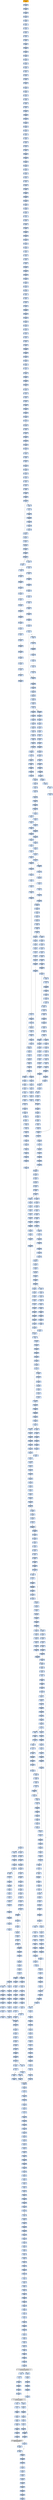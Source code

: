 strict digraph G {
	graph [bgcolor=transparent,
		name=G
	];
	node [color=lightsteelblue,
		fillcolor=lightsteelblue,
		shape=rectangle,
		style=filled
	];
	"0x00419201"	[color=lightgrey,
		fillcolor=orange,
		label="0x00419201
pusha"];
	"0x00419202"	[label="0x00419202
call"];
	"0x00419201" -> "0x00419202"	[color="#000000"];
	"0x00419207"	[label="0x00419207
popl"];
	"0x00419202" -> "0x00419207"	[color="#000000"];
	"0x00419208"	[label="0x00419208
addl"];
	"0x00419207" -> "0x00419208"	[color="#000000"];
	"0x0041920d"	[label="0x0041920d
movl"];
	"0x00419208" -> "0x0041920d"	[color="#000000"];
	"0x0041920f"	[label="0x0041920f
addl"];
	"0x0041920d" -> "0x0041920f"	[color="#000000"];
	"0x00419211"	[label="0x00419211
subl"];
	"0x0041920f" -> "0x00419211"	[color="#000000"];
	"0x00419213"	[label="0x00419213
movl"];
	"0x00419211" -> "0x00419213"	[color="#000000"];
	"0x00419215"	[label="0x00419215
lodsw"];
	"0x00419213" -> "0x00419215"	[color="#000000"];
	"0x00419217"	[label="0x00419217
shll"];
	"0x00419215" -> "0x00419217"	[color="#000000"];
	"0x0041921a"	[label="0x0041921a
movl"];
	"0x00419217" -> "0x0041921a"	[color="#000000"];
	"0x0041921c"	[label="0x0041921c
pushl"];
	"0x0041921a" -> "0x0041921c"	[color="#000000"];
	"0x0041921d"	[label="0x0041921d
lodsl"];
	"0x0041921c" -> "0x0041921d"	[color="#000000"];
	"0x0041921e"	[label="0x0041921e
subl"];
	"0x0041921d" -> "0x0041921e"	[color="#000000"];
	"0x00419220"	[label="0x00419220
addl"];
	"0x0041921e" -> "0x00419220"	[color="#000000"];
	"0x00419222"	[label="0x00419222
movl"];
	"0x00419220" -> "0x00419222"	[color="#000000"];
	"0x00419224"	[label="0x00419224
pushl"];
	"0x00419222" -> "0x00419224"	[color="#000000"];
	"0x00419225"	[label="0x00419225
pushl"];
	"0x00419224" -> "0x00419225"	[color="#000000"];
	"0x00419226"	[label="0x00419226
decl"];
	"0x00419225" -> "0x00419226"	[color="#000000"];
	"0x00419227"	[label="0x00419227
movb"];
	"0x00419226" -> "0x00419227"	[color="#000000"];
	"0x0041922b"	[label="0x0041922b
movb"];
	"0x00419227" -> "0x0041922b"	[color="#000000"];
	"0x0041922e"	[label="0x0041922e
jne"];
	"0x0041922b" -> "0x0041922e"	[color="#000000"];
	"0x00419230"	[label="0x00419230
subl"];
	"0x0041922e" -> "0x00419230"	[color="#000000",
		label=F];
	"0x00419232"	[label="0x00419232
lodsb"];
	"0x00419230" -> "0x00419232"	[color="#000000"];
	"0x00419233"	[label="0x00419233
movl"];
	"0x00419232" -> "0x00419233"	[color="#000000"];
	"0x00419235"	[label="0x00419235
andb"];
	"0x00419233" -> "0x00419235"	[color="#000000"];
	"0x00419238"	[label="0x00419238
andb"];
	"0x00419235" -> "0x00419238"	[color="#000000"];
	"0x0041923a"	[label="0x0041923a
shll"];
	"0x00419238" -> "0x0041923a"	[color="#000000"];
	"0x0041923d"	[label="0x0041923d
movb"];
	"0x0041923a" -> "0x0041923d"	[color="#000000"];
	"0x0041923f"	[label="0x0041923f
lodsb"];
	"0x0041923d" -> "0x0041923f"	[color="#000000"];
	"0x00419240"	[label="0x00419240
orl"];
	"0x0041923f" -> "0x00419240"	[color="#000000"];
	"0x00419242"	[label="0x00419242
pushl"];
	"0x00419240" -> "0x00419242"	[color="#000000"];
	"0x00419243"	[label="0x00419243
addb"];
	"0x00419242" -> "0x00419243"	[color="#000000"];
	"0x00419245"	[label="0x00419245
movl"];
	"0x00419243" -> "0x00419245"	[color="#000000"];
	"0x0041924a"	[label="0x0041924a
shll"];
	"0x00419245" -> "0x0041924a"	[color="#000000"];
	"0x0041924c"	[label="0x0041924c
popl"];
	"0x0041924a" -> "0x0041924c"	[color="#000000"];
	"0x0041924d"	[label="0x0041924d
popl"];
	"0x0041924c" -> "0x0041924d"	[color="#000000"];
	"0x0041924e"	[label="0x0041924e
movl"];
	"0x0041924d" -> "0x0041924e"	[color="#000000"];
	"0x00419250"	[label="0x00419250
leal"];
	"0x0041924e" -> "0x00419250"	[color="#000000"];
	"0x00419257"	[label="0x00419257
pushl"];
	"0x00419250" -> "0x00419257"	[color="#000000"];
	"0x00419258"	[label="0x00419258
subl"];
	"0x00419257" -> "0x00419258"	[color="#000000"];
	"0x0041925a"	[label="0x0041925a
pushl"];
	"0x00419258" -> "0x0041925a"	[color="#000000"];
	"0x0041925b"	[label="0x0041925b
pushl"];
	"0x0041925a" -> "0x0041925b"	[color="#000000"];
	"0x0041925c"	[label="0x0041925c
movl"];
	"0x0041925b" -> "0x0041925c"	[color="#000000"];
	"0x0041925e"	[label="0x0041925e
pushl"];
	"0x0041925c" -> "0x0041925e"	[color="#000000"];
	"0x0041925f"	[label="0x0041925f
movw"];
	"0x0041925e" -> "0x0041925f"	[color="#000000"];
	"0x00419262"	[label="0x00419262
shll"];
	"0x0041925f" -> "0x00419262"	[color="#000000"];
	"0x00419265"	[label="0x00419265
pushl"];
	"0x00419262" -> "0x00419265"	[color="#000000"];
	"0x00419266"	[label="0x00419266
pushl"];
	"0x00419265" -> "0x00419266"	[color="#000000"];
	"0x00419267"	[label="0x00419267
addl"];
	"0x00419266" -> "0x00419267"	[color="#000000"];
	"0x0041926a"	[label="0x0041926a
pushl"];
	"0x00419267" -> "0x0041926a"	[color="#000000"];
	"0x0041926b"	[label="0x0041926b
pushl"];
	"0x0041926a" -> "0x0041926b"	[color="#000000"];
	"0x0041926c"	[label="0x0041926c
addl"];
	"0x0041926b" -> "0x0041926c"	[color="#000000"];
	"0x0041926f"	[label="0x0041926f
pushl"];
	"0x0041926c" -> "0x0041926f"	[color="#000000"];
	"0x00419270"	[label="0x00419270
pushl"];
	"0x0041926f" -> "0x00419270"	[color="#000000"];
	"0x00419271"	[label="0x00419271
call"];
	"0x00419270" -> "0x00419271"	[color="#000000"];
	"0x004192d4"	[label="0x004192d4
pushl"];
	"0x00419271" -> "0x004192d4"	[color="#000000"];
	"0x004192d5"	[label="0x004192d5
pushl"];
	"0x004192d4" -> "0x004192d5"	[color="#000000"];
	"0x004192d6"	[label="0x004192d6
pushl"];
	"0x004192d5" -> "0x004192d6"	[color="#000000"];
	"0x004192d7"	[label="0x004192d7
pushl"];
	"0x004192d6" -> "0x004192d7"	[color="#000000"];
	"0x004192d8"	[label="0x004192d8
subl"];
	"0x004192d7" -> "0x004192d8"	[color="#000000"];
	"0x004192db"	[label="0x004192db
movl"];
	"0x004192d8" -> "0x004192db"	[color="#000000"];
	"0x004192e2"	[label="0x004192e2
movl"];
	"0x004192db" -> "0x004192e2"	[color="#000000"];
	"0x004192ea"	[label="0x004192ea
movb"];
	"0x004192e2" -> "0x004192ea"	[color="#000000"];
	"0x004192ef"	[label="0x004192ef
movl"];
	"0x004192ea" -> "0x004192ef"	[color="#000000"];
	"0x004192f6"	[label="0x004192f6
leal"];
	"0x004192ef" -> "0x004192f6"	[color="#000000"];
	"0x004192f9"	[label="0x004192f9
movl"];
	"0x004192f6" -> "0x004192f9"	[color="#000000"];
	"0x004192fd"	[label="0x004192fd
movl"];
	"0x004192f9" -> "0x004192fd"	[color="#000000"];
	"0x00419302"	[label="0x00419302
movzbl"];
	"0x004192fd" -> "0x00419302"	[color="#000000"];
	"0x00419306"	[label="0x00419306
movl"];
	"0x00419302" -> "0x00419306"	[color="#000000"];
	"0x00419308"	[label="0x00419308
shll"];
	"0x00419306" -> "0x00419308"	[color="#000000"];
	"0x0041930a"	[label="0x0041930a
movl"];
	"0x00419308" -> "0x0041930a"	[color="#000000"];
	"0x0041930c"	[label="0x0041930c
decl"];
	"0x0041930a" -> "0x0041930c"	[color="#000000"];
	"0x0041930d"	[label="0x0041930d
movl"];
	"0x0041930c" -> "0x0041930d"	[color="#000000"];
	"0x00419311"	[label="0x00419311
movzbl"];
	"0x0041930d" -> "0x00419311"	[color="#000000"];
	"0x00419315"	[label="0x00419315
shll"];
	"0x00419311" -> "0x00419315"	[color="#000000"];
	"0x00419317"	[label="0x00419317
decl"];
	"0x00419315" -> "0x00419317"	[color="#000000"];
	"0x00419318"	[label="0x00419318
movl"];
	"0x00419317" -> "0x00419318"	[color="#000000"];
	"0x0041931c"	[label="0x0041931c
movl"];
	"0x00419318" -> "0x0041931c"	[color="#000000"];
	"0x00419323"	[label="0x00419323
movzbl"];
	"0x0041931c" -> "0x00419323"	[color="#000000"];
	"0x00419326"	[label="0x00419326
movl"];
	"0x00419323" -> "0x00419326"	[color="#000000"];
	"0x0041932d"	[label="0x0041932d
movl"];
	"0x00419326" -> "0x0041932d"	[color="#000000"];
	"0x00419335"	[label="0x00419335
movl"];
	"0x0041932d" -> "0x00419335"	[color="#000000"];
	"0x0041933b"	[label="0x0041933b
movl"];
	"0x00419335" -> "0x0041933b"	[color="#000000"];
	"0x00419340"	[label="0x00419340
movl"];
	"0x0041933b" -> "0x00419340"	[color="#000000"];
	"0x00419344"	[label="0x00419344
movl"];
	"0x00419340" -> "0x00419344"	[color="#000000"];
	"0x0041934c"	[label="0x0041934c
movl"];
	"0x00419344" -> "0x0041934c"	[color="#000000"];
	"0x00419354"	[label="0x00419354
movl"];
	"0x0041934c" -> "0x00419354"	[color="#000000"];
	"0x0041935c"	[label="0x0041935c
movl"];
	"0x00419354" -> "0x0041935c"	[color="#000000"];
	"0x00419364"	[label="0x00419364
movzbl"];
	"0x0041935c" -> "0x00419364"	[color="#000000"];
	"0x00419368"	[label="0x00419368
addl"];
	"0x00419364" -> "0x00419368"	[color="#000000"];
	"0x0041936a"	[label="0x0041936a
shll"];
	"0x00419368" -> "0x0041936a"	[color="#000000"];
	"0x0041936c"	[label="0x0041936c
leal"];
	"0x0041936a" -> "0x0041936c"	[color="#000000"];
	"0x00419372"	[label="0x00419372
cmpl"];
	"0x0041936c" -> "0x00419372"	[color="#000000"];
	"0x00419376"	[label="0x00419376
jae"];
	"0x00419372" -> "0x00419376"	[color="#000000"];
	"0x00419378"	[label="0x00419378
movl"];
	"0x00419376" -> "0x00419378"	[color="#000000",
		label=F];
	"0x0041937c"	[label="0x0041937c
movw"];
	"0x00419378" -> "0x0041937c"	[color="#000000"];
	"0x00419381"	[label="0x00419381
addl"];
	"0x0041937c" -> "0x00419381"	[color="#000000"];
	"0x00419384"	[label="0x00419384
loop"];
	"0x00419381" -> "0x00419384"	[color="#000000"];
	"0x00419386"	[label="0x00419386
movl"];
	"0x00419384" -> "0x00419386"	[color="#000000",
		label=F];
	"0x0041938d"	[label="0x0041938d
xorl"];
	"0x00419386" -> "0x0041938d"	[color="#000000"];
	"0x0041938f"	[label="0x0041938f
movl"];
	"0x0041938d" -> "0x0041938f"	[color="#000000"];
	"0x00419397"	[label="0x00419397
movl"];
	"0x0041938f" -> "0x00419397"	[color="#000000"];
	"0x00419399"	[label="0x00419399
addl"];
	"0x00419397" -> "0x00419399"	[color="#000000"];
	"0x004193a0"	[label="0x004193a0
movl"];
	"0x00419399" -> "0x004193a0"	[color="#000000"];
	"0x004193a4"	[label="0x004193a4
xorl"];
	"0x004193a0" -> "0x004193a4"	[color="#000000"];
	"0x004193a6"	[label="0x004193a6
cmpl"];
	"0x004193a4" -> "0x004193a6"	[color="#000000"];
	"0x004193aa"	[label="0x004193aa
je"];
	"0x004193a6" -> "0x004193aa"	[color="#000000"];
	"0x004193b0"	[label="0x004193b0
movzbl"];
	"0x004193aa" -> "0x004193b0"	[color="#000000",
		label=F];
	"0x004193b3"	[label="0x004193b3
shll"];
	"0x004193b0" -> "0x004193b3"	[color="#000000"];
	"0x004193b6"	[label="0x004193b6
incl"];
	"0x004193b3" -> "0x004193b6"	[color="#000000"];
	"0x004193b7"	[label="0x004193b7
incl"];
	"0x004193b6" -> "0x004193b7"	[color="#000000"];
	"0x004193b8"	[label="0x004193b8
orl"];
	"0x004193b7" -> "0x004193b8"	[color="#000000"];
	"0x004193ba"	[label="0x004193ba
cmpl"];
	"0x004193b8" -> "0x004193ba"	[color="#000000"];
	"0x004193bd"	[label="0x004193bd
jle"];
	"0x004193ba" -> "0x004193bd"	[color="#000000"];
	"0x004193bf"	[label="0x004193bf
movl"];
	"0x004193bd" -> "0x004193bf"	[color="#000000",
		label=F];
	"0x004193c6"	[label="0x004193c6
cmpl"];
	"0x004193bf" -> "0x004193c6"	[color="#000000"];
	"0x004193ca"	[label="0x004193ca
jae"];
	"0x004193c6" -> "0x004193ca"	[color="#000000"];
	"0x004193d0"	[label="0x004193d0
movl"];
	"0x004193ca" -> "0x004193d0"	[color="#000000",
		label=F];
	"0x004193d4"	[label="0x004193d4
andl"];
	"0x004193d0" -> "0x004193d4"	[color="#000000"];
	"0x004193d8"	[label="0x004193d8
movl"];
	"0x004193d4" -> "0x004193d8"	[color="#000000"];
	"0x004193dc"	[label="0x004193dc
movl"];
	"0x004193d8" -> "0x004193dc"	[color="#000000"];
	"0x004193e0"	[label="0x004193e0
shll"];
	"0x004193dc" -> "0x004193e0"	[color="#000000"];
	"0x004193e3"	[label="0x004193e3
movl"];
	"0x004193e0" -> "0x004193e3"	[color="#000000"];
	"0x004193e7"	[label="0x004193e7
addl"];
	"0x004193e3" -> "0x004193e7"	[color="#000000"];
	"0x004193e9"	[label="0x004193e9
cmpl"];
	"0x004193e7" -> "0x004193e9"	[color="#000000"];
	"0x004193f1"	[label="0x004193f1
leal"];
	"0x004193e9" -> "0x004193f1"	[color="#000000"];
	"0x004193f4"	[label="0x004193f4
ja"];
	"0x004193f1" -> "0x004193f4"	[color="#000000"];
	"0x0041940e"	[label="0x0041940e
movl"];
	"0x004193f4" -> "0x0041940e"	[color="#000000",
		label=T];
	"0x004193f6"	[label="0x004193f6
cmpl"];
	"0x004193f4" -> "0x004193f6"	[color="#000000",
		label=F];
	"0x00419412"	[label="0x00419412
movw"];
	"0x0041940e" -> "0x00419412"	[color="#000000"];
	"0x00419416"	[label="0x00419416
shrl"];
	"0x00419412" -> "0x00419416"	[color="#000000"];
	"0x00419419"	[label="0x00419419
movzwl"];
	"0x00419416" -> "0x00419419"	[color="#000000"];
	"0x0041941c"	[label="0x0041941c
imull"];
	"0x00419419" -> "0x0041941c"	[color="#000000"];
	"0x0041941f"	[label="0x0041941f
cmpl"];
	"0x0041941c" -> "0x0041941f"	[color="#000000"];
	"0x00419421"	[label="0x00419421
jae"];
	"0x0041941f" -> "0x00419421"	[color="#000000"];
	"0x00419427"	[label="0x00419427
movl"];
	"0x00419421" -> "0x00419427"	[color="#000000",
		label=F];
	"0x00419604"	[label="0x00419604
movl"];
	"0x00419421" -> "0x00419604"	[color="#000000",
		label=T];
	"0x0041942b"	[label="0x0041942b
movl"];
	"0x00419427" -> "0x0041942b"	[color="#000000"];
	"0x00419430"	[label="0x00419430
subl"];
	"0x0041942b" -> "0x00419430"	[color="#000000"];
	"0x00419432"	[label="0x00419432
movb"];
	"0x00419430" -> "0x00419432"	[color="#000000"];
	"0x00419436"	[label="0x00419436
sarl"];
	"0x00419432" -> "0x00419436"	[color="#000000"];
	"0x00419439"	[label="0x00419439
movl"];
	"0x00419436" -> "0x00419439"	[color="#000000"];
	"0x0041943e"	[label="0x0041943e
leal"];
	"0x00419439" -> "0x0041943e"	[color="#000000"];
	"0x00419441"	[label="0x00419441
movzbl"];
	"0x0041943e" -> "0x00419441"	[color="#000000"];
	"0x00419446"	[label="0x00419446
movw"];
	"0x00419441" -> "0x00419446"	[color="#000000"];
	"0x0041944a"	[label="0x0041944a
movl"];
	"0x00419446" -> "0x0041944a"	[color="#000000"];
	"0x0041944e"	[label="0x0041944e
andl"];
	"0x0041944a" -> "0x0041944e"	[color="#000000"];
	"0x00419452"	[label="0x00419452
movl"];
	"0x0041944e" -> "0x00419452"	[color="#000000"];
	"0x00419456"	[label="0x00419456
shll"];
	"0x00419452" -> "0x00419456"	[color="#000000"];
	"0x00419458"	[label="0x00419458
movl"];
	"0x00419456" -> "0x00419458"	[color="#000000"];
	"0x0041945d"	[label="0x0041945d
subl"];
	"0x00419458" -> "0x0041945d"	[color="#000000"];
	"0x00419461"	[label="0x00419461
sarl"];
	"0x0041945d" -> "0x00419461"	[color="#000000"];
	"0x00419463"	[label="0x00419463
addl"];
	"0x00419461" -> "0x00419463"	[color="#000000"];
	"0x00419465"	[label="0x00419465
imull"];
	"0x00419463" -> "0x00419465"	[color="#000000"];
	"0x0041946b"	[label="0x0041946b
cmpl"];
	"0x00419465" -> "0x0041946b"	[color="#000000"];
	"0x00419470"	[label="0x00419470
leal"];
	"0x0041946b" -> "0x00419470"	[color="#000000"];
	"0x00419477"	[label="0x00419477
movl"];
	"0x00419470" -> "0x00419477"	[color="#000000"];
	"0x0041947b"	[label="0x0041947b
jle"];
	"0x00419477" -> "0x0041947b"	[color="#000000"];
	"0x0041954b"	[label="0x0041954b
leal"];
	"0x0041947b" -> "0x0041954b"	[color="#000000",
		label=T];
	"0x00419481"	[label="0x00419481
movl"];
	"0x0041947b" -> "0x00419481"	[color="#000000",
		label=F];
	"0x0041954e"	[label="0x0041954e
movl"];
	"0x0041954b" -> "0x0041954e"	[color="#000000"];
	"0x00419552"	[label="0x00419552
addl"];
	"0x0041954e" -> "0x00419552"	[color="#000000"];
	"0x00419554"	[label="0x00419554
cmpl"];
	"0x00419552" -> "0x00419554"	[color="#000000"];
	"0x0041955c"	[label="0x0041955c
ja"];
	"0x00419554" -> "0x0041955c"	[color="#000000"];
	"0x00419576"	[label="0x00419576
movl"];
	"0x0041955c" -> "0x00419576"	[color="#000000",
		label=T];
	"0x0041955e"	[label="0x0041955e
cmpl"];
	"0x0041955c" -> "0x0041955e"	[color="#000000",
		label=F];
	"0x0041957a"	[label="0x0041957a
movw"];
	"0x00419576" -> "0x0041957a"	[color="#000000"];
	"0x0041957e"	[label="0x0041957e
shrl"];
	"0x0041957a" -> "0x0041957e"	[color="#000000"];
	"0x00419581"	[label="0x00419581
movzwl"];
	"0x0041957e" -> "0x00419581"	[color="#000000"];
	"0x00419584"	[label="0x00419584
imull"];
	"0x00419581" -> "0x00419584"	[color="#000000"];
	"0x00419587"	[label="0x00419587
cmpl"];
	"0x00419584" -> "0x00419587"	[color="#000000"];
	"0x00419589"	[label="0x00419589
jae"];
	"0x00419587" -> "0x00419589"	[color="#000000"];
	"0x0041958b"	[label="0x0041958b
movl"];
	"0x00419589" -> "0x0041958b"	[color="#000000",
		label=F];
	"0x004195a4"	[label="0x004195a4
subl"];
	"0x00419589" -> "0x004195a4"	[color="#000000",
		label=T];
	"0x0041958f"	[label="0x0041958f
movl"];
	"0x0041958b" -> "0x0041958f"	[color="#000000"];
	"0x00419594"	[label="0x00419594
subl"];
	"0x0041958f" -> "0x00419594"	[color="#000000"];
	"0x00419596"	[label="0x00419596
movl"];
	"0x00419594" -> "0x00419596"	[color="#000000"];
	"0x00419598"	[label="0x00419598
sarl"];
	"0x00419596" -> "0x00419598"	[color="#000000"];
	"0x0041959b"	[label="0x0041959b
leal"];
	"0x00419598" -> "0x0041959b"	[color="#000000"];
	"0x0041959e"	[label="0x0041959e
movw"];
	"0x0041959b" -> "0x0041959e"	[color="#000000"];
	"0x004195a2"	[label="0x004195a2
jmp"];
	"0x0041959e" -> "0x004195a2"	[color="#000000"];
	"0x00419543"	[label="0x00419543
cmpl"];
	"0x004195a2" -> "0x00419543"	[color="#000000"];
	"0x00419549"	[label="0x00419549
jg"];
	"0x00419543" -> "0x00419549"	[color="#000000"];
	"0x004195bc"	[label="0x004195bc
movl"];
	"0x00419549" -> "0x004195bc"	[color="#000000",
		label=T];
	"0x004195a8"	[label="0x004195a8
subl"];
	"0x004195a4" -> "0x004195a8"	[color="#000000"];
	"0x004195aa"	[label="0x004195aa
movl"];
	"0x004195a8" -> "0x004195aa"	[color="#000000"];
	"0x004195ac"	[label="0x004195ac
leal"];
	"0x004195aa" -> "0x004195ac"	[color="#000000"];
	"0x004195af"	[label="0x004195af
shrw"];
	"0x004195ac" -> "0x004195af"	[color="#000000"];
	"0x004195b3"	[label="0x004195b3
subw"];
	"0x004195af" -> "0x004195b3"	[color="#000000"];
	"0x004195b6"	[label="0x004195b6
movw"];
	"0x004195b3" -> "0x004195b6"	[color="#000000"];
	"0x004195ba"	[label="0x004195ba
jmp"];
	"0x004195b6" -> "0x004195ba"	[color="#000000"];
	"0x004195ba" -> "0x00419543"	[color="#000000"];
	"0x004195c0"	[label="0x004195c0
movl"];
	"0x004195bc" -> "0x004195c0"	[color="#000000"];
	"0x004195c2"	[label="0x004195c2
movl"];
	"0x004195c0" -> "0x004195c2"	[color="#000000"];
	"0x004195c9"	[label="0x004195c9
movb"];
	"0x004195c2" -> "0x004195c9"	[color="#000000"];
	"0x004195cd"	[label="0x004195cd
movb"];
	"0x004195c9" -> "0x004195cd"	[color="#000000"];
	"0x004195d0"	[label="0x004195d0
incl"];
	"0x004195cd" -> "0x004195d0"	[color="#000000"];
	"0x004195d1"	[label="0x004195d1
cmpl"];
	"0x004195d0" -> "0x004195d1"	[color="#000000"];
	"0x004195d6"	[label="0x004195d6
movl"];
	"0x004195d1" -> "0x004195d6"	[color="#000000"];
	"0x004195da"	[label="0x004195da
jg"];
	"0x004195d6" -> "0x004195da"	[color="#000000"];
	"0x004195dc"	[label="0x004195dc
movl"];
	"0x004195da" -> "0x004195dc"	[color="#000000",
		label=F];
	"0x004195e9"	[label="0x004195e9
cmpl"];
	"0x004195da" -> "0x004195e9"	[color="#000000",
		label=T];
	"0x004195e4"	[label="0x004195e4
jmp"];
	"0x004195dc" -> "0x004195e4"	[color="#000000"];
	"0x00419d05"	[label="0x00419d05
movl"];
	"0x004195e4" -> "0x00419d05"	[color="#000000"];
	"0x00419d0c"	[label="0x00419d0c
cmpl"];
	"0x00419d05" -> "0x00419d0c"	[color="#000000"];
	"0x00419d10"	[label="0x00419d10
jb"];
	"0x00419d0c" -> "0x00419d10"	[color="#000000"];
	"0x00419d16"	[label="0x00419d16
cmpl"];
	"0x00419d10" -> "0x00419d16"	[color="#000000",
		label=F];
	"0x004193fa"	[label="0x004193fa
je"];
	"0x004193f6" -> "0x004193fa"	[color="#000000"];
	"0x00419400"	[label="0x00419400
shll"];
	"0x004193fa" -> "0x00419400"	[color="#000000",
		label=F];
	"0x00419405"	[label="0x00419405
movzbl"];
	"0x00419400" -> "0x00419405"	[color="#000000"];
	"0x00419408"	[label="0x00419408
shll"];
	"0x00419405" -> "0x00419408"	[color="#000000"];
	"0x0041940b"	[label="0x0041940b
incl"];
	"0x00419408" -> "0x0041940b"	[color="#000000"];
	"0x0041940c"	[label="0x0041940c
orl"];
	"0x0041940b" -> "0x0041940c"	[color="#000000"];
	"0x0041940c" -> "0x0041940e"	[color="#000000"];
	"0x00419562"	[label="0x00419562
je"];
	"0x0041955e" -> "0x00419562"	[color="#000000"];
	"0x00419568"	[label="0x00419568
shll"];
	"0x00419562" -> "0x00419568"	[color="#000000",
		label=F];
	"0x0041956d"	[label="0x0041956d
movzbl"];
	"0x00419568" -> "0x0041956d"	[color="#000000"];
	"0x00419570"	[label="0x00419570
shll"];
	"0x0041956d" -> "0x00419570"	[color="#000000"];
	"0x00419573"	[label="0x00419573
incl"];
	"0x00419570" -> "0x00419573"	[color="#000000"];
	"0x00419574"	[label="0x00419574
orl"];
	"0x00419573" -> "0x00419574"	[color="#000000"];
	"0x00419574" -> "0x00419576"	[color="#000000"];
	"0x00419608"	[label="0x00419608
subl"];
	"0x00419604" -> "0x00419608"	[color="#000000"];
	"0x0041960a"	[label="0x0041960a
movl"];
	"0x00419608" -> "0x0041960a"	[color="#000000"];
	"0x0041960e"	[label="0x0041960e
subl"];
	"0x0041960a" -> "0x0041960e"	[color="#000000"];
	"0x00419610"	[label="0x00419610
movl"];
	"0x0041960e" -> "0x00419610"	[color="#000000"];
	"0x00419612"	[label="0x00419612
shrw"];
	"0x00419610" -> "0x00419612"	[color="#000000"];
	"0x00419616"	[label="0x00419616
subw"];
	"0x00419612" -> "0x00419616"	[color="#000000"];
	"0x00419619"	[label="0x00419619
cmpl"];
	"0x00419616" -> "0x00419619"	[color="#000000"];
	"0x0041961f"	[label="0x0041961f
movw"];
	"0x00419619" -> "0x0041961f"	[color="#000000"];
	"0x00419623"	[label="0x00419623
movl"];
	"0x0041961f" -> "0x00419623"	[color="#000000"];
	"0x00419627"	[label="0x00419627
leal"];
	"0x00419623" -> "0x00419627"	[color="#000000"];
	"0x0041962b"	[label="0x0041962b
movl"];
	"0x00419627" -> "0x0041962b"	[color="#000000"];
	"0x0041962f"	[label="0x0041962f
ja"];
	"0x0041962b" -> "0x0041962f"	[color="#000000"];
	"0x00419647"	[label="0x00419647
movl"];
	"0x0041962f" -> "0x00419647"	[color="#000000",
		label=T];
	"0x00419631"	[label="0x00419631
cmpl"];
	"0x0041962f" -> "0x00419631"	[color="#000000",
		label=F];
	"0x0041964b"	[label="0x0041964b
movl"];
	"0x00419647" -> "0x0041964b"	[color="#000000"];
	"0x0041964d"	[label="0x0041964d
shrl"];
	"0x0041964b" -> "0x0041964d"	[color="#000000"];
	"0x00419650"	[label="0x00419650
movw"];
	"0x0041964d" -> "0x00419650"	[color="#000000"];
	"0x00419657"	[label="0x00419657
movzwl"];
	"0x00419650" -> "0x00419657"	[color="#000000"];
	"0x0041965a"	[label="0x0041965a
imull"];
	"0x00419657" -> "0x0041965a"	[color="#000000"];
	"0x0041965d"	[label="0x0041965d
cmpl"];
	"0x0041965a" -> "0x0041965d"	[color="#000000"];
	"0x0041965f"	[label="0x0041965f
jae"];
	"0x0041965d" -> "0x0041965f"	[color="#000000"];
	"0x004196b3"	[label="0x004196b3
movl"];
	"0x0041965f" -> "0x004196b3"	[color="#000000",
		label=T];
	"0x00419661"	[label="0x00419661
movl"];
	"0x0041965f" -> "0x00419661"	[color="#000000",
		label=F];
	"0x004196b5"	[label="0x004196b5
subl"];
	"0x004196b3" -> "0x004196b5"	[color="#000000"];
	"0x004196b7"	[label="0x004196b7
subl"];
	"0x004196b5" -> "0x004196b7"	[color="#000000"];
	"0x004196b9"	[label="0x004196b9
movl"];
	"0x004196b7" -> "0x004196b9"	[color="#000000"];
	"0x004196bb"	[label="0x004196bb
shrw"];
	"0x004196b9" -> "0x004196bb"	[color="#000000"];
	"0x004196bf"	[label="0x004196bf
movl"];
	"0x004196bb" -> "0x004196bf"	[color="#000000"];
	"0x004196c3"	[label="0x004196c3
subw"];
	"0x004196bf" -> "0x004196c3"	[color="#000000"];
	"0x004196c6"	[label="0x004196c6
cmpl"];
	"0x004196c3" -> "0x004196c6"	[color="#000000"];
	"0x004196cc"	[label="0x004196cc
movw"];
	"0x004196c6" -> "0x004196cc"	[color="#000000"];
	"0x004196d3"	[label="0x004196d3
ja"];
	"0x004196cc" -> "0x004196d3"	[color="#000000"];
	"0x004196eb"	[label="0x004196eb
movl"];
	"0x004196d3" -> "0x004196eb"	[color="#000000",
		label=T];
	"0x004196d5"	[label="0x004196d5
cmpl"];
	"0x004196d3" -> "0x004196d5"	[color="#000000",
		label=F];
	"0x004196ef"	[label="0x004196ef
movl"];
	"0x004196eb" -> "0x004196ef"	[color="#000000"];
	"0x004196f1"	[label="0x004196f1
shrl"];
	"0x004196ef" -> "0x004196f1"	[color="#000000"];
	"0x004196f4"	[label="0x004196f4
movw"];
	"0x004196f1" -> "0x004196f4"	[color="#000000"];
	"0x004196fb"	[label="0x004196fb
movzwl"];
	"0x004196f4" -> "0x004196fb"	[color="#000000"];
	"0x004196fe"	[label="0x004196fe
imull"];
	"0x004196fb" -> "0x004196fe"	[color="#000000"];
	"0x00419701"	[label="0x00419701
cmpl"];
	"0x004196fe" -> "0x00419701"	[color="#000000"];
	"0x00419703"	[label="0x00419703
jae"];
	"0x00419701" -> "0x00419703"	[color="#000000"];
	"0x00419709"	[label="0x00419709
movl"];
	"0x00419703" -> "0x00419709"	[color="#000000",
		label=F];
	"0x004197ec"	[label="0x004197ec
movl"];
	"0x00419703" -> "0x004197ec"	[color="#000000",
		label=T];
	"0x0041970e"	[label="0x0041970e
movl"];
	"0x00419709" -> "0x0041970e"	[color="#000000"];
	"0x00419710"	[label="0x00419710
subl"];
	"0x0041970e" -> "0x00419710"	[color="#000000"];
	"0x00419712"	[label="0x00419712
movl"];
	"0x00419710" -> "0x00419712"	[color="#000000"];
	"0x0041971a"	[label="0x0041971a
movl"];
	"0x00419712" -> "0x0041971a"	[color="#000000"];
	"0x0041971c"	[label="0x0041971c
sarl"];
	"0x0041971a" -> "0x0041971c"	[color="#000000"];
	"0x0041971f"	[label="0x0041971f
leal"];
	"0x0041971c" -> "0x0041971f"	[color="#000000"];
	"0x00419722"	[label="0x00419722
movl"];
	"0x0041971f" -> "0x00419722"	[color="#000000"];
	"0x00419726"	[label="0x00419726
movw"];
	"0x00419722" -> "0x00419726"	[color="#000000"];
	"0x0041972d"	[label="0x0041972d
movl"];
	"0x00419726" -> "0x0041972d"	[color="#000000"];
	"0x00419731"	[label="0x00419731
movl"];
	"0x0041972d" -> "0x00419731"	[color="#000000"];
	"0x00419735"	[label="0x00419735
shll"];
	"0x00419731" -> "0x00419735"	[color="#000000"];
	"0x00419738"	[label="0x00419738
addl"];
	"0x00419735" -> "0x00419738"	[color="#000000"];
	"0x0041973c"	[label="0x0041973c
cmpl"];
	"0x00419738" -> "0x0041973c"	[color="#000000"];
	"0x00419742"	[label="0x00419742
leal"];
	"0x0041973c" -> "0x00419742"	[color="#000000"];
	"0x00419745"	[label="0x00419745
ja"];
	"0x00419742" -> "0x00419745"	[color="#000000"];
	"0x0041975d"	[label="0x0041975d
movw"];
	"0x00419745" -> "0x0041975d"	[color="#000000",
		label=T];
	"0x00419747"	[label="0x00419747
cmpl"];
	"0x00419745" -> "0x00419747"	[color="#000000",
		label=F];
	"0x00419764"	[label="0x00419764
movl"];
	"0x0041975d" -> "0x00419764"	[color="#000000"];
	"0x00419766"	[label="0x00419766
shrl"];
	"0x00419764" -> "0x00419766"	[color="#000000"];
	"0x00419769"	[label="0x00419769
movzwl"];
	"0x00419766" -> "0x00419769"	[color="#000000"];
	"0x0041976c"	[label="0x0041976c
imull"];
	"0x00419769" -> "0x0041976c"	[color="#000000"];
	"0x0041976f"	[label="0x0041976f
cmpl"];
	"0x0041976c" -> "0x0041976f"	[color="#000000"];
	"0x00419771"	[label="0x00419771
jae"];
	"0x0041976f" -> "0x00419771"	[color="#000000"];
	"0x004197d3"	[label="0x004197d3
subl"];
	"0x00419771" -> "0x004197d3"	[color="#000000",
		label=T];
	"0x00419773"	[label="0x00419773
subl"];
	"0x00419771" -> "0x00419773"	[color="#000000",
		label=F];
	"0x004197d5"	[label="0x004197d5
subl"];
	"0x004197d3" -> "0x004197d5"	[color="#000000"];
	"0x004197d7"	[label="0x004197d7
movl"];
	"0x004197d5" -> "0x004197d7"	[color="#000000"];
	"0x004197d9"	[label="0x004197d9
shrw"];
	"0x004197d7" -> "0x004197d9"	[color="#000000"];
	"0x004197dd"	[label="0x004197dd
subw"];
	"0x004197d9" -> "0x004197dd"	[color="#000000"];
	"0x004197e0"	[label="0x004197e0
movw"];
	"0x004197dd" -> "0x004197e0"	[color="#000000"];
	"0x004197e7"	[label="0x004197e7
jmp"];
	"0x004197e0" -> "0x004197e7"	[color="#000000"];
	"0x0041990b"	[label="0x0041990b
xorl"];
	"0x004197e7" -> "0x0041990b"	[color="#000000"];
	"0x0041990d"	[label="0x0041990d
cmpl"];
	"0x0041990b" -> "0x0041990d"	[color="#000000"];
	"0x00419912"	[label="0x00419912
movl"];
	"0x0041990d" -> "0x00419912"	[color="#000000"];
	"0x00419916"	[label="0x00419916
setg"];
	"0x00419912" -> "0x00419916"	[color="#000000"];
	"0x00419919"	[label="0x00419919
addl"];
	"0x00419916" -> "0x00419919"	[color="#000000"];
	"0x0041991f"	[label="0x0041991f
leal"];
	"0x00419919" -> "0x0041991f"	[color="#000000"];
	"0x00419923"	[label="0x00419923
movl"];
	"0x0041991f" -> "0x00419923"	[color="#000000"];
	"0x00419927"	[label="0x00419927
cmpl"];
	"0x00419923" -> "0x00419927"	[color="#000000"];
	"0x0041992d"	[label="0x0041992d
ja"];
	"0x00419927" -> "0x0041992d"	[color="#000000"];
	"0x00419945"	[label="0x00419945
movw"];
	"0x0041992d" -> "0x00419945"	[color="#000000",
		label=T];
	"0x0041992f"	[label="0x0041992f
cmpl"];
	"0x0041992d" -> "0x0041992f"	[color="#000000",
		label=F];
	"0x00419948"	[label="0x00419948
movl"];
	"0x00419945" -> "0x00419948"	[color="#000000"];
	"0x0041994a"	[label="0x0041994a
shrl"];
	"0x00419948" -> "0x0041994a"	[color="#000000"];
	"0x0041994d"	[label="0x0041994d
movzwl"];
	"0x0041994a" -> "0x0041994d"	[color="#000000"];
	"0x00419950"	[label="0x00419950
imull"];
	"0x0041994d" -> "0x00419950"	[color="#000000"];
	"0x00419953"	[label="0x00419953
cmpl"];
	"0x00419950" -> "0x00419953"	[color="#000000"];
	"0x00419955"	[label="0x00419955
jae"];
	"0x00419953" -> "0x00419955"	[color="#000000"];
	"0x00419957"	[label="0x00419957
movl"];
	"0x00419955" -> "0x00419957"	[color="#000000",
		label=F];
	"0x00419986"	[label="0x00419986
subl"];
	"0x00419955" -> "0x00419986"	[color="#000000",
		label=T];
	"0x0041995b"	[label="0x0041995b
movl"];
	"0x00419957" -> "0x0041995b"	[color="#000000"];
	"0x00419960"	[label="0x00419960
subl"];
	"0x0041995b" -> "0x00419960"	[color="#000000"];
	"0x00419962"	[label="0x00419962
shll"];
	"0x00419960" -> "0x00419962"	[color="#000000"];
	"0x00419967"	[label="0x00419967
sarl"];
	"0x00419962" -> "0x00419967"	[color="#000000"];
	"0x0041996a"	[label="0x0041996a
movl"];
	"0x00419967" -> "0x0041996a"	[color="#000000"];
	"0x00419972"	[label="0x00419972
leal"];
	"0x0041996a" -> "0x00419972"	[color="#000000"];
	"0x00419975"	[label="0x00419975
movw"];
	"0x00419972" -> "0x00419975"	[color="#000000"];
	"0x00419978"	[label="0x00419978
movl"];
	"0x00419975" -> "0x00419978"	[color="#000000"];
	"0x0041997c"	[label="0x0041997c
leal"];
	"0x00419978" -> "0x0041997c"	[color="#000000"];
	"0x00419980"	[label="0x00419980
movl"];
	"0x0041997c" -> "0x00419980"	[color="#000000"];
	"0x00419984"	[label="0x00419984
jmp"];
	"0x00419980" -> "0x00419984"	[color="#000000"];
	"0x004199f8"	[label="0x004199f8
movl"];
	"0x00419984" -> "0x004199f8"	[color="#000000"];
	"0x00419a00"	[label="0x00419a00
jmp"];
	"0x004199f8" -> "0x00419a00"	[color="#000000"];
	"0x00419a31"	[label="0x00419a31
movl"];
	"0x00419a00" -> "0x00419a31"	[color="#000000"];
	"0x00419a35"	[label="0x00419a35
movl"];
	"0x00419a31" -> "0x00419a35"	[color="#000000"];
	"0x00419a3a"	[label="0x00419a3a
movl"];
	"0x00419a35" -> "0x00419a3a"	[color="#000000"];
	"0x00419a3e"	[label="0x00419a3e
leal"];
	"0x00419a3a" -> "0x00419a3e"	[color="#000000"];
	"0x00419a41"	[label="0x00419a41
movl"];
	"0x00419a3e" -> "0x00419a41"	[color="#000000"];
	"0x00419a45"	[label="0x00419a45
addl"];
	"0x00419a41" -> "0x00419a45"	[color="#000000"];
	"0x00419a47"	[label="0x00419a47
cmpl"];
	"0x00419a45" -> "0x00419a47"	[color="#000000"];
	"0x00419a4f"	[label="0x00419a4f
ja"];
	"0x00419a47" -> "0x00419a4f"	[color="#000000"];
	"0x00419a51"	[label="0x00419a51
cmpl"];
	"0x00419a4f" -> "0x00419a51"	[color="#000000",
		label=F];
	"0x00419a69"	[label="0x00419a69
movl"];
	"0x00419a4f" -> "0x00419a69"	[color="#000000",
		label=T];
	"0x00419a55"	[label="0x00419a55
je"];
	"0x00419a51" -> "0x00419a55"	[color="#000000"];
	"0x00419a5b"	[label="0x00419a5b
shll"];
	"0x00419a55" -> "0x00419a5b"	[color="#000000",
		label=F];
	"0x00419a60"	[label="0x00419a60
movzbl"];
	"0x00419a5b" -> "0x00419a60"	[color="#000000"];
	"0x00419a63"	[label="0x00419a63
shll"];
	"0x00419a60" -> "0x00419a63"	[color="#000000"];
	"0x00419a66"	[label="0x00419a66
incl"];
	"0x00419a63" -> "0x00419a66"	[color="#000000"];
	"0x00419a67"	[label="0x00419a67
orl"];
	"0x00419a66" -> "0x00419a67"	[color="#000000"];
	"0x00419a67" -> "0x00419a69"	[color="#000000"];
	"0x00419a6d"	[label="0x00419a6d
movw"];
	"0x00419a69" -> "0x00419a6d"	[color="#000000"];
	"0x00419a70"	[label="0x00419a70
shrl"];
	"0x00419a6d" -> "0x00419a70"	[color="#000000"];
	"0x00419a73"	[label="0x00419a73
movzwl"];
	"0x00419a70" -> "0x00419a73"	[color="#000000"];
	"0x00419a76"	[label="0x00419a76
imull"];
	"0x00419a73" -> "0x00419a76"	[color="#000000"];
	"0x00419a79"	[label="0x00419a79
cmpl"];
	"0x00419a76" -> "0x00419a79"	[color="#000000"];
	"0x00419a7b"	[label="0x00419a7b
jae"];
	"0x00419a79" -> "0x00419a7b"	[color="#000000"];
	"0x00419a7d"	[label="0x00419a7d
movl"];
	"0x00419a7b" -> "0x00419a7d"	[color="#000000",
		label=F];
	"0x00419a95"	[label="0x00419a95
subl"];
	"0x00419a7b" -> "0x00419a95"	[color="#000000",
		label=T];
	"0x00419a81"	[label="0x00419a81
movl"];
	"0x00419a7d" -> "0x00419a81"	[color="#000000"];
	"0x00419a86"	[label="0x00419a86
subl"];
	"0x00419a81" -> "0x00419a86"	[color="#000000"];
	"0x00419a88"	[label="0x00419a88
sarl"];
	"0x00419a86" -> "0x00419a88"	[color="#000000"];
	"0x00419a8b"	[label="0x00419a8b
leal"];
	"0x00419a88" -> "0x00419a8b"	[color="#000000"];
	"0x00419a8e"	[label="0x00419a8e
movl"];
	"0x00419a8b" -> "0x00419a8e"	[color="#000000"];
	"0x00419a90"	[label="0x00419a90
movw"];
	"0x00419a8e" -> "0x00419a90"	[color="#000000"];
	"0x00419a93"	[label="0x00419a93
jmp"];
	"0x00419a90" -> "0x00419a93"	[color="#000000"];
	"0x00419aaa"	[label="0x00419aaa
movl"];
	"0x00419a93" -> "0x00419aaa"	[color="#000000"];
	"0x00419aae"	[label="0x00419aae
decl"];
	"0x00419aaa" -> "0x00419aae"	[color="#000000"];
	"0x00419aaf"	[label="0x00419aaf
movl"];
	"0x00419aae" -> "0x00419aaf"	[color="#000000"];
	"0x00419ab3"	[label="0x00419ab3
jne"];
	"0x00419aaf" -> "0x00419ab3"	[color="#000000"];
	"0x00419ab5"	[label="0x00419ab5
movb"];
	"0x00419ab3" -> "0x00419ab5"	[color="#000000",
		label=F];
	"0x00419ab9"	[label="0x00419ab9
movl"];
	"0x00419ab5" -> "0x00419ab9"	[color="#000000"];
	"0x00419abe"	[label="0x00419abe
shll"];
	"0x00419ab9" -> "0x00419abe"	[color="#000000"];
	"0x00419ac0"	[label="0x00419ac0
subl"];
	"0x00419abe" -> "0x00419ac0"	[color="#000000"];
	"0x00419ac2"	[label="0x00419ac2
addl"];
	"0x00419ac0" -> "0x00419ac2"	[color="#000000"];
	"0x00419ac6"	[label="0x00419ac6
cmpl"];
	"0x00419ac2" -> "0x00419ac6"	[color="#000000"];
	"0x00419acb"	[label="0x00419acb
movl"];
	"0x00419ac6" -> "0x00419acb"	[color="#000000"];
	"0x00419acf"	[label="0x00419acf
jg"];
	"0x00419acb" -> "0x00419acf"	[color="#000000"];
	"0x00419cbc"	[label="0x00419cbc
movl"];
	"0x00419acf" -> "0x00419cbc"	[color="#000000",
		label=T];
	"0x00419ad5"	[label="0x00419ad5
addl"];
	"0x00419acf" -> "0x00419ad5"	[color="#000000",
		label=F];
	"0x00419cc0"	[label="0x00419cc0
movl"];
	"0x00419cbc" -> "0x00419cc0"	[color="#000000"];
	"0x00419cc4"	[label="0x00419cc4
addl"];
	"0x00419cc0" -> "0x00419cc4"	[color="#000000"];
	"0x00419cc7"	[label="0x00419cc7
cmpl"];
	"0x00419cc4" -> "0x00419cc7"	[color="#000000"];
	"0x00419ccb"	[label="0x00419ccb
ja"];
	"0x00419cc7" -> "0x00419ccb"	[color="#000000"];
	"0x00419ccd"	[label="0x00419ccd
movl"];
	"0x00419ccb" -> "0x00419ccd"	[color="#000000",
		label=F];
	"0x00419cd4"	[label="0x00419cd4
movl"];
	"0x00419ccd" -> "0x00419cd4"	[color="#000000"];
	"0x00419cd6"	[label="0x00419cd6
subl"];
	"0x00419cd4" -> "0x00419cd6"	[color="#000000"];
	"0x00419cda"	[label="0x00419cda
addl"];
	"0x00419cd6" -> "0x00419cda"	[color="#000000"];
	"0x00419ce1"	[label="0x00419ce1
leal"];
	"0x00419cda" -> "0x00419ce1"	[color="#000000"];
	"0x00419ce5"	[label="0x00419ce5
movb"];
	"0x00419ce1" -> "0x00419ce5"	[color="#000000"];
	"0x00419ce7"	[label="0x00419ce7
incl"];
	"0x00419ce5" -> "0x00419ce7"	[color="#000000"];
	"0x00419ce8"	[label="0x00419ce8
movb"];
	"0x00419ce7" -> "0x00419ce8"	[color="#000000"];
	"0x00419cec"	[label="0x00419cec
movb"];
	"0x00419ce8" -> "0x00419cec"	[color="#000000"];
	"0x00419cee"	[label="0x00419cee
incl"];
	"0x00419cec" -> "0x00419cee"	[color="#000000"];
	"0x00419cef"	[label="0x00419cef
incl"];
	"0x00419cee" -> "0x00419cef"	[color="#000000"];
	"0x00419cf3"	[label="0x00419cf3
decl"];
	"0x00419cef" -> "0x00419cf3"	[color="#000000"];
	"0x00419cf4"	[label="0x00419cf4
je"];
	"0x00419cf3" -> "0x00419cf4"	[color="#000000"];
	"0x00419cf4" -> "0x00419d05"	[color="#000000",
		label=T];
	"0x00419485"	[label="0x00419485
subl"];
	"0x00419481" -> "0x00419485"	[color="#000000"];
	"0x00419489"	[label="0x00419489
movl"];
	"0x00419485" -> "0x00419489"	[color="#000000"];
	"0x00419490"	[label="0x00419490
movzbl"];
	"0x00419489" -> "0x00419490"	[color="#000000"];
	"0x00419494"	[label="0x00419494
movl"];
	"0x00419490" -> "0x00419494"	[color="#000000"];
	"0x00419498"	[label="0x00419498
shll"];
	"0x00419494" -> "0x00419498"	[color="#000000"];
	"0x0041949c"	[label="0x0041949c
movl"];
	"0x00419498" -> "0x0041949c"	[color="#000000"];
	"0x004194a0"	[label="0x004194a0
leal"];
	"0x0041949c" -> "0x004194a0"	[color="#000000"];
	"0x004194a3"	[label="0x004194a3
movl"];
	"0x004194a0" -> "0x004194a3"	[color="#000000"];
	"0x004194a7"	[label="0x004194a7
andl"];
	"0x004194a3" -> "0x004194a7"	[color="#000000"];
	"0x004194ad"	[label="0x004194ad
cmpl"];
	"0x004194a7" -> "0x004194ad"	[color="#000000"];
	"0x004194b5"	[label="0x004194b5
leal"];
	"0x004194ad" -> "0x004194b5"	[color="#000000"];
	"0x004194b9"	[label="0x004194b9
movl"];
	"0x004194b5" -> "0x004194b9"	[color="#000000"];
	"0x004194bd"	[label="0x004194bd
leal"];
	"0x004194b9" -> "0x004194bd"	[color="#000000"];
	"0x004194c0"	[label="0x004194c0
ja"];
	"0x004194bd" -> "0x004194c0"	[color="#000000"];
	"0x004194da"	[label="0x004194da
movl"];
	"0x004194c0" -> "0x004194da"	[color="#000000",
		label=T];
	"0x004194c2"	[label="0x004194c2
cmpl"];
	"0x004194c0" -> "0x004194c2"	[color="#000000",
		label=F];
	"0x004194de"	[label="0x004194de
movw"];
	"0x004194da" -> "0x004194de"	[color="#000000"];
	"0x004194e5"	[label="0x004194e5
shrl"];
	"0x004194de" -> "0x004194e5"	[color="#000000"];
	"0x004194e8"	[label="0x004194e8
movzwl"];
	"0x004194e5" -> "0x004194e8"	[color="#000000"];
	"0x004194eb"	[label="0x004194eb
imull"];
	"0x004194e8" -> "0x004194eb"	[color="#000000"];
	"0x004194ee"	[label="0x004194ee
cmpl"];
	"0x004194eb" -> "0x004194ee"	[color="#000000"];
	"0x004194f0"	[label="0x004194f0
jae"];
	"0x004194ee" -> "0x004194f0"	[color="#000000"];
	"0x004194f2"	[label="0x004194f2
movl"];
	"0x004194f0" -> "0x004194f2"	[color="#000000",
		label=F];
	"0x00419515"	[label="0x00419515
subl"];
	"0x004194f0" -> "0x00419515"	[color="#000000",
		label=T];
	"0x004194f6"	[label="0x004194f6
movl"];
	"0x004194f2" -> "0x004194f6"	[color="#000000"];
	"0x004194fb"	[label="0x004194fb
subl"];
	"0x004194f6" -> "0x004194fb"	[color="#000000"];
	"0x004194fd"	[label="0x004194fd
movl"];
	"0x004194fb" -> "0x004194fd"	[color="#000000"];
	"0x004194ff"	[label="0x004194ff
sarl"];
	"0x004194fd" -> "0x004194ff"	[color="#000000"];
	"0x00419502"	[label="0x00419502
cmpl"];
	"0x004194ff" -> "0x00419502"	[color="#000000"];
	"0x00419507"	[label="0x00419507
leal"];
	"0x00419502" -> "0x00419507"	[color="#000000"];
	"0x0041950a"	[label="0x0041950a
movw"];
	"0x00419507" -> "0x0041950a"	[color="#000000"];
	"0x00419511"	[label="0x00419511
je"];
	"0x0041950a" -> "0x00419511"	[color="#000000"];
	"0x00419513"	[label="0x00419513
jmp"];
	"0x00419511" -> "0x00419513"	[color="#000000",
		label=F];
	"0x00419519"	[label="0x00419519
subl"];
	"0x00419515" -> "0x00419519"	[color="#000000"];
	"0x0041951b"	[label="0x0041951b
movl"];
	"0x00419519" -> "0x0041951b"	[color="#000000"];
	"0x0041951d"	[label="0x0041951d
leal"];
	"0x0041951b" -> "0x0041951d"	[color="#000000"];
	"0x00419520"	[label="0x00419520
shrw"];
	"0x0041951d" -> "0x00419520"	[color="#000000"];
	"0x00419524"	[label="0x00419524
subw"];
	"0x00419520" -> "0x00419524"	[color="#000000"];
	"0x00419527"	[label="0x00419527
cmpl"];
	"0x00419524" -> "0x00419527"	[color="#000000"];
	"0x0041952c"	[label="0x0041952c
movw"];
	"0x00419527" -> "0x0041952c"	[color="#000000"];
	"0x00419533"	[label="0x00419533
je"];
	"0x0041952c" -> "0x00419533"	[color="#000000"];
	"0x00419533" -> "0x00419543"	[color="#000000",
		label=T];
	"0x004195ee"	[label="0x004195ee
jg"];
	"0x004195e9" -> "0x004195ee"	[color="#000000"];
	"0x004195f0"	[label="0x004195f0
subl"];
	"0x004195ee" -> "0x004195f0"	[color="#000000",
		label=F];
	"0x004195fa"	[label="0x004195fa
subl"];
	"0x004195ee" -> "0x004195fa"	[color="#000000",
		label=T];
	"0x004195f5"	[label="0x004195f5
jmp"];
	"0x004195f0" -> "0x004195f5"	[color="#000000"];
	"0x004195f5" -> "0x00419d05"	[color="#000000"];
	"0x00419663"	[label="0x00419663
movl"];
	"0x00419661" -> "0x00419663"	[color="#000000"];
	"0x00419668"	[label="0x00419668
subl"];
	"0x00419663" -> "0x00419668"	[color="#000000"];
	"0x0041966a"	[label="0x0041966a
movl"];
	"0x00419668" -> "0x0041966a"	[color="#000000"];
	"0x0041966e"	[label="0x0041966e
sarl"];
	"0x0041966a" -> "0x0041966e"	[color="#000000"];
	"0x00419671"	[label="0x00419671
movl"];
	"0x0041966e" -> "0x00419671"	[color="#000000"];
	"0x00419675"	[label="0x00419675
leal"];
	"0x00419671" -> "0x00419675"	[color="#000000"];
	"0x00419678"	[label="0x00419678
movl"];
	"0x00419675" -> "0x00419678"	[color="#000000"];
	"0x0041967c"	[label="0x0041967c
movl"];
	"0x00419678" -> "0x0041967c"	[color="#000000"];
	"0x00419680"	[label="0x00419680
movl"];
	"0x0041967c" -> "0x00419680"	[color="#000000"];
	"0x00419684"	[label="0x00419684
movw"];
	"0x00419680" -> "0x00419684"	[color="#000000"];
	"0x0041968b"	[label="0x0041968b
movl"];
	"0x00419684" -> "0x0041968b"	[color="#000000"];
	"0x0041968f"	[label="0x0041968f
movl"];
	"0x0041968b" -> "0x0041968f"	[color="#000000"];
	"0x00419693"	[label="0x00419693
movl"];
	"0x0041968f" -> "0x00419693"	[color="#000000"];
	"0x00419697"	[label="0x00419697
xorl"];
	"0x00419693" -> "0x00419697"	[color="#000000"];
	"0x00419699"	[label="0x00419699
cmpl"];
	"0x00419697" -> "0x00419699"	[color="#000000"];
	"0x0041969e"	[label="0x0041969e
setg"];
	"0x00419699" -> "0x0041969e"	[color="#000000"];
	"0x004196a1"	[label="0x004196a1
addl"];
	"0x0041969e" -> "0x004196a1"	[color="#000000"];
	"0x004196a7"	[label="0x004196a7
leal"];
	"0x004196a1" -> "0x004196a7"	[color="#000000"];
	"0x004196aa"	[label="0x004196aa
movl"];
	"0x004196a7" -> "0x004196aa"	[color="#000000"];
	"0x004196ae"	[label="0x004196ae
jmp"];
	"0x004196aa" -> "0x004196ae"	[color="#000000"];
	"0x004196ae" -> "0x00419927"	[color="#000000"];
	"0x00419ada"	[label="0x00419ada
cmpl"];
	"0x00419ad5" -> "0x00419ada"	[color="#000000"];
	"0x00419add"	[label="0x00419add
movl"];
	"0x00419ada" -> "0x00419add"	[color="#000000"];
	"0x00419adf"	[label="0x00419adf
jle"];
	"0x00419add" -> "0x00419adf"	[color="#000000"];
	"0x00419ae6"	[label="0x00419ae6
movl"];
	"0x00419adf" -> "0x00419ae6"	[color="#000000",
		label=T];
	"0x00419ae1"	[label="0x00419ae1
movl"];
	"0x00419adf" -> "0x00419ae1"	[color="#000000",
		label=F];
	"0x00419aea"	[label="0x00419aea
shll"];
	"0x00419ae6" -> "0x00419aea"	[color="#000000"];
	"0x00419aed"	[label="0x00419aed
movl"];
	"0x00419aea" -> "0x00419aed"	[color="#000000"];
	"0x00419af5"	[label="0x00419af5
leal"];
	"0x00419aed" -> "0x00419af5"	[color="#000000"];
	"0x00419afc"	[label="0x00419afc
movl"];
	"0x00419af5" -> "0x00419afc"	[color="#000000"];
	"0x00419b00"	[label="0x00419b00
movl"];
	"0x00419afc" -> "0x00419b00"	[color="#000000"];
	"0x00419b05"	[label="0x00419b05
leal"];
	"0x00419b00" -> "0x00419b05"	[color="#000000"];
	"0x00419b08"	[label="0x00419b08
movl"];
	"0x00419b05" -> "0x00419b08"	[color="#000000"];
	"0x00419b0c"	[label="0x00419b0c
addl"];
	"0x00419b08" -> "0x00419b0c"	[color="#000000"];
	"0x00419b0e"	[label="0x00419b0e
cmpl"];
	"0x00419b0c" -> "0x00419b0e"	[color="#000000"];
	"0x00419b16"	[label="0x00419b16
ja"];
	"0x00419b0e" -> "0x00419b16"	[color="#000000"];
	"0x00419b30"	[label="0x00419b30
movl"];
	"0x00419b16" -> "0x00419b30"	[color="#000000",
		label=T];
	"0x00419b18"	[label="0x00419b18
cmpl"];
	"0x00419b16" -> "0x00419b18"	[color="#000000",
		label=F];
	"0x00419b34"	[label="0x00419b34
movw"];
	"0x00419b30" -> "0x00419b34"	[color="#000000"];
	"0x00419b37"	[label="0x00419b37
shrl"];
	"0x00419b34" -> "0x00419b37"	[color="#000000"];
	"0x00419b3a"	[label="0x00419b3a
movzwl"];
	"0x00419b37" -> "0x00419b3a"	[color="#000000"];
	"0x00419b3d"	[label="0x00419b3d
imull"];
	"0x00419b3a" -> "0x00419b3d"	[color="#000000"];
	"0x00419b40"	[label="0x00419b40
cmpl"];
	"0x00419b3d" -> "0x00419b40"	[color="#000000"];
	"0x00419b42"	[label="0x00419b42
jae"];
	"0x00419b40" -> "0x00419b42"	[color="#000000"];
	"0x00419b44"	[label="0x00419b44
movl"];
	"0x00419b42" -> "0x00419b44"	[color="#000000",
		label=F];
	"0x00419b5c"	[label="0x00419b5c
subl"];
	"0x00419b42" -> "0x00419b5c"	[color="#000000",
		label=T];
	"0x00419b48"	[label="0x00419b48
movl"];
	"0x00419b44" -> "0x00419b48"	[color="#000000"];
	"0x00419b4d"	[label="0x00419b4d
subl"];
	"0x00419b48" -> "0x00419b4d"	[color="#000000"];
	"0x00419b4f"	[label="0x00419b4f
sarl"];
	"0x00419b4d" -> "0x00419b4f"	[color="#000000"];
	"0x00419b52"	[label="0x00419b52
leal"];
	"0x00419b4f" -> "0x00419b52"	[color="#000000"];
	"0x00419b55"	[label="0x00419b55
movw"];
	"0x00419b52" -> "0x00419b55"	[color="#000000"];
	"0x00419b58"	[label="0x00419b58
movl"];
	"0x00419b55" -> "0x00419b58"	[color="#000000"];
	"0x00419b5a"	[label="0x00419b5a
jmp"];
	"0x00419b58" -> "0x00419b5a"	[color="#000000"];
	"0x00419b71"	[label="0x00419b71
movl"];
	"0x00419b5a" -> "0x00419b71"	[color="#000000"];
	"0x00419b75"	[label="0x00419b75
decl"];
	"0x00419b71" -> "0x00419b75"	[color="#000000"];
	"0x00419b76"	[label="0x00419b76
movl"];
	"0x00419b75" -> "0x00419b76"	[color="#000000"];
	"0x00419b7a"	[label="0x00419b7a
jne"];
	"0x00419b76" -> "0x00419b7a"	[color="#000000"];
	"0x00419b7c"	[label="0x00419b7c
leal"];
	"0x00419b7a" -> "0x00419b7c"	[color="#000000",
		label=F];
	"0x00419b60"	[label="0x00419b60
subl"];
	"0x00419b5c" -> "0x00419b60"	[color="#000000"];
	"0x00419b62"	[label="0x00419b62
movl"];
	"0x00419b60" -> "0x00419b62"	[color="#000000"];
	"0x00419b64"	[label="0x00419b64
shrw"];
	"0x00419b62" -> "0x00419b64"	[color="#000000"];
	"0x00419b68"	[label="0x00419b68
subw"];
	"0x00419b64" -> "0x00419b68"	[color="#000000"];
	"0x00419b6b"	[label="0x00419b6b
leal"];
	"0x00419b68" -> "0x00419b6b"	[color="#000000"];
	"0x00419b6e"	[label="0x00419b6e
movw"];
	"0x00419b6b" -> "0x00419b6e"	[color="#000000"];
	"0x00419b6e" -> "0x00419b71"	[color="#000000"];
	"0x00419b7f"	[label="0x00419b7f
cmpl"];
	"0x00419b7c" -> "0x00419b7f"	[color="#000000"];
	"0x00419b82"	[label="0x00419b82
movl"];
	"0x00419b7f" -> "0x00419b82"	[color="#000000"];
	"0x00419b85"	[label="0x00419b85
jle"];
	"0x00419b82" -> "0x00419b85"	[color="#000000"];
	"0x00419b8b"	[label="0x00419b8b
movl"];
	"0x00419b85" -> "0x00419b8b"	[color="#000000",
		label=F];
	"0x00419cb2"	[label="0x00419cb2
movl"];
	"0x00419b85" -> "0x00419cb2"	[color="#000000",
		label=T];
	"0x00419b8d"	[label="0x00419b8d
movl"];
	"0x00419b8b" -> "0x00419b8d"	[color="#000000"];
	"0x00419b8f"	[label="0x00419b8f
sarl"];
	"0x00419b8d" -> "0x00419b8f"	[color="#000000"];
	"0x00419b91"	[label="0x00419b91
andl"];
	"0x00419b8f" -> "0x00419b91"	[color="#000000"];
	"0x00419b94"	[label="0x00419b94
leal"];
	"0x00419b91" -> "0x00419b94"	[color="#000000"];
	"0x00419b97"	[label="0x00419b97
orl"];
	"0x00419b94" -> "0x00419b97"	[color="#000000"];
	"0x00419b9a"	[label="0x00419b9a
cmpl"];
	"0x00419b97" -> "0x00419b9a"	[color="#000000"];
	"0x00419b9d"	[label="0x00419b9d
movl"];
	"0x00419b9a" -> "0x00419b9d"	[color="#000000"];
	"0x00419ba1"	[label="0x00419ba1
jg"];
	"0x00419b9d" -> "0x00419ba1"	[color="#000000"];
	"0x00419ba3"	[label="0x00419ba3
movl"];
	"0x00419ba1" -> "0x00419ba3"	[color="#000000",
		label=F];
	"0x00419bbf"	[label="0x00419bbf
leal"];
	"0x00419ba1" -> "0x00419bbf"	[color="#000000",
		label=T];
	"0x00419ba7"	[label="0x00419ba7
shll"];
	"0x00419ba3" -> "0x00419ba7"	[color="#000000"];
	"0x00419ba9"	[label="0x00419ba9
addl"];
	"0x00419ba7" -> "0x00419ba9"	[color="#000000"];
	"0x00419bab"	[label="0x00419bab
movl"];
	"0x00419ba9" -> "0x00419bab"	[color="#000000"];
	"0x00419bae"	[label="0x00419bae
leal"];
	"0x00419bab" -> "0x00419bae"	[color="#000000"];
	"0x00419bb2"	[label="0x00419bb2
subl"];
	"0x00419bae" -> "0x00419bb2"	[color="#000000"];
	"0x00419bb4"	[label="0x00419bb4
addl"];
	"0x00419bb2" -> "0x00419bb4"	[color="#000000"];
	"0x00419bb9"	[label="0x00419bb9
movl"];
	"0x00419bb4" -> "0x00419bb9"	[color="#000000"];
	"0x00419bbd"	[label="0x00419bbd
jmp"];
	"0x00419bb9" -> "0x00419bbd"	[color="#000000"];
	"0x00419c15"	[label="0x00419c15
movl"];
	"0x00419bbd" -> "0x00419c15"	[color="#000000"];
	"0x00419c1d"	[label="0x00419c1d
movl"];
	"0x00419c15" -> "0x00419c1d"	[color="#000000"];
	"0x00419c22"	[label="0x00419c22
movl"];
	"0x00419c1d" -> "0x00419c22"	[color="#000000"];
	"0x00419c26"	[label="0x00419c26
addl"];
	"0x00419c22" -> "0x00419c26"	[color="#000000"];
	"0x00419c28"	[label="0x00419c28
movl"];
	"0x00419c26" -> "0x00419c28"	[color="#000000"];
	"0x00419c2c"	[label="0x00419c2c
addl"];
	"0x00419c28" -> "0x00419c2c"	[color="#000000"];
	"0x00419c2e"	[label="0x00419c2e
cmpl"];
	"0x00419c2c" -> "0x00419c2e"	[color="#000000"];
	"0x00419c36"	[label="0x00419c36
ja"];
	"0x00419c2e" -> "0x00419c36"	[color="#000000"];
	"0x00419c38"	[label="0x00419c38
cmpl"];
	"0x00419c36" -> "0x00419c38"	[color="#000000",
		label=F];
	"0x00419c50"	[label="0x00419c50
movl"];
	"0x00419c36" -> "0x00419c50"	[color="#000000",
		label=T];
	"0x00419c3c"	[label="0x00419c3c
je"];
	"0x00419c38" -> "0x00419c3c"	[color="#000000"];
	"0x00419c42"	[label="0x00419c42
shll"];
	"0x00419c3c" -> "0x00419c42"	[color="#000000",
		label=F];
	"0x00419c47"	[label="0x00419c47
movzbl"];
	"0x00419c42" -> "0x00419c47"	[color="#000000"];
	"0x00419c4a"	[label="0x00419c4a
shll"];
	"0x00419c47" -> "0x00419c4a"	[color="#000000"];
	"0x00419c4d"	[label="0x00419c4d
incl"];
	"0x00419c4a" -> "0x00419c4d"	[color="#000000"];
	"0x00419c4e"	[label="0x00419c4e
orl"];
	"0x00419c4d" -> "0x00419c4e"	[color="#000000"];
	"0x00419c4e" -> "0x00419c50"	[color="#000000"];
	"0x00419c54"	[label="0x00419c54
movw"];
	"0x00419c50" -> "0x00419c54"	[color="#000000"];
	"0x00419c58"	[label="0x00419c58
shrl"];
	"0x00419c54" -> "0x00419c58"	[color="#000000"];
	"0x00419c5b"	[label="0x00419c5b
movzwl"];
	"0x00419c58" -> "0x00419c5b"	[color="#000000"];
	"0x00419c5e"	[label="0x00419c5e
imull"];
	"0x00419c5b" -> "0x00419c5e"	[color="#000000"];
	"0x00419c61"	[label="0x00419c61
cmpl"];
	"0x00419c5e" -> "0x00419c61"	[color="#000000"];
	"0x00419c63"	[label="0x00419c63
jae"];
	"0x00419c61" -> "0x00419c63"	[color="#000000"];
	"0x00419c65"	[label="0x00419c65
movl"];
	"0x00419c63" -> "0x00419c65"	[color="#000000",
		label=F];
	"0x00419c80"	[label="0x00419c80
subl"];
	"0x00419c63" -> "0x00419c80"	[color="#000000",
		label=T];
	"0x00419c69"	[label="0x00419c69
movl"];
	"0x00419c65" -> "0x00419c69"	[color="#000000"];
	"0x00419c6e"	[label="0x00419c6e
subl"];
	"0x00419c69" -> "0x00419c6e"	[color="#000000"];
	"0x00419c70"	[label="0x00419c70
sarl"];
	"0x00419c6e" -> "0x00419c70"	[color="#000000"];
	"0x00419c73"	[label="0x00419c73
leal"];
	"0x00419c70" -> "0x00419c73"	[color="#000000"];
	"0x00419c76"	[label="0x00419c76
movw"];
	"0x00419c73" -> "0x00419c76"	[color="#000000"];
	"0x00419c7a"	[label="0x00419c7a
movl"];
	"0x00419c76" -> "0x00419c7a"	[color="#000000"];
	"0x00419c7e"	[label="0x00419c7e
jmp"];
	"0x00419c7a" -> "0x00419c7e"	[color="#000000"];
	"0x00419c9f"	[label="0x00419c9f
movl"];
	"0x00419c7e" -> "0x00419c9f"	[color="#000000"];
	"0x00419ca3"	[label="0x00419ca3
shll"];
	"0x00419c9f" -> "0x00419ca3"	[color="#000000"];
	"0x00419ca7"	[label="0x00419ca7
decl"];
	"0x00419ca3" -> "0x00419ca7"	[color="#000000"];
	"0x00419ca8"	[label="0x00419ca8
movl"];
	"0x00419ca7" -> "0x00419ca8"	[color="#000000"];
	"0x00419cac"	[label="0x00419cac
jne"];
	"0x00419ca8" -> "0x00419cac"	[color="#000000"];
	"0x00419cac" -> "0x00419cb2"	[color="#000000",
		label=F];
	"0x00419cb5"	[label="0x00419cb5
incl"];
	"0x00419cb2" -> "0x00419cb5"	[color="#000000"];
	"0x00419cb6"	[label="0x00419cb6
movl"];
	"0x00419cb5" -> "0x00419cb6"	[color="#000000"];
	"0x00419cba"	[label="0x00419cba
je"];
	"0x00419cb6" -> "0x00419cba"	[color="#000000"];
	"0x00419cba" -> "0x00419cbc"	[color="#000000",
		label=F];
	"0x00419513" -> "0x00419543"	[color="#000000"];
	"0x00419933"	[label="0x00419933
je"];
	"0x0041992f" -> "0x00419933"	[color="#000000"];
	"0x00419939"	[label="0x00419939
movzbl"];
	"0x00419933" -> "0x00419939"	[color="#000000",
		label=F];
	"0x0041993c"	[label="0x0041993c
shll"];
	"0x00419939" -> "0x0041993c"	[color="#000000"];
	"0x0041993f"	[label="0x0041993f
shll"];
	"0x0041993c" -> "0x0041993f"	[color="#000000"];
	"0x00419942"	[label="0x00419942
incl"];
	"0x0041993f" -> "0x00419942"	[color="#000000"];
	"0x00419943"	[label="0x00419943
orl"];
	"0x00419942" -> "0x00419943"	[color="#000000"];
	"0x00419943" -> "0x00419945"	[color="#000000"];
	"0x00419b1c"	[label="0x00419b1c
je"];
	"0x00419b18" -> "0x00419b1c"	[color="#000000"];
	"0x00419b22"	[label="0x00419b22
shll"];
	"0x00419b1c" -> "0x00419b22"	[color="#000000",
		label=F];
	"0x00419b27"	[label="0x00419b27
movzbl"];
	"0x00419b22" -> "0x00419b27"	[color="#000000"];
	"0x00419b2a"	[label="0x00419b2a
shll"];
	"0x00419b27" -> "0x00419b2a"	[color="#000000"];
	"0x00419b2d"	[label="0x00419b2d
incl"];
	"0x00419b2a" -> "0x00419b2d"	[color="#000000"];
	"0x00419b2e"	[label="0x00419b2e
orl"];
	"0x00419b2d" -> "0x00419b2e"	[color="#000000"];
	"0x00419b2e" -> "0x00419b30"	[color="#000000"];
	"0x00419c84"	[label="0x00419c84
subl"];
	"0x00419c80" -> "0x00419c84"	[color="#000000"];
	"0x00419c86"	[label="0x00419c86
movl"];
	"0x00419c84" -> "0x00419c86"	[color="#000000"];
	"0x00419c88"	[label="0x00419c88
shrw"];
	"0x00419c86" -> "0x00419c88"	[color="#000000"];
	"0x00419c8c"	[label="0x00419c8c
subw"];
	"0x00419c88" -> "0x00419c8c"	[color="#000000"];
	"0x00419c8f"	[label="0x00419c8f
movl"];
	"0x00419c8c" -> "0x00419c8f"	[color="#000000"];
	"0x00419c93"	[label="0x00419c93
movw"];
	"0x00419c8f" -> "0x00419c93"	[color="#000000"];
	"0x00419c97"	[label="0x00419c97
movl"];
	"0x00419c93" -> "0x00419c97"	[color="#000000"];
	"0x00419c9b"	[label="0x00419c9b
incl"];
	"0x00419c97" -> "0x00419c9b"	[color="#000000"];
	"0x00419c9c"	[label="0x00419c9c
orl"];
	"0x00419c9b" -> "0x00419c9c"	[color="#000000"];
	"0x00419c9c" -> "0x00419c9f"	[color="#000000"];
	"0x00419a99"	[label="0x00419a99
subl"];
	"0x00419a95" -> "0x00419a99"	[color="#000000"];
	"0x00419a9b"	[label="0x00419a9b
movl"];
	"0x00419a99" -> "0x00419a9b"	[color="#000000"];
	"0x00419a9d"	[label="0x00419a9d
shrw"];
	"0x00419a9b" -> "0x00419a9d"	[color="#000000"];
	"0x00419aa1"	[label="0x00419aa1
subw"];
	"0x00419a9d" -> "0x00419aa1"	[color="#000000"];
	"0x00419aa4"	[label="0x00419aa4
movw"];
	"0x00419aa1" -> "0x00419aa4"	[color="#000000"];
	"0x00419aa7"	[label="0x00419aa7
leal"];
	"0x00419aa4" -> "0x00419aa7"	[color="#000000"];
	"0x00419aa7" -> "0x00419aaa"	[color="#000000"];
	"0x004195ff"	[label="0x004195ff
jmp"];
	"0x004195fa" -> "0x004195ff"	[color="#000000"];
	"0x004195ff" -> "0x00419d05"	[color="#000000"];
	"0x004196d9"	[label="0x004196d9
je"];
	"0x004196d5" -> "0x004196d9"	[color="#000000"];
	"0x004196df"	[label="0x004196df
movzbl"];
	"0x004196d9" -> "0x004196df"	[color="#000000",
		label=F];
	"0x004196e2"	[label="0x004196e2
shll"];
	"0x004196df" -> "0x004196e2"	[color="#000000"];
	"0x004196e5"	[label="0x004196e5
shll"];
	"0x004196e2" -> "0x004196e5"	[color="#000000"];
	"0x004196e8"	[label="0x004196e8
incl"];
	"0x004196e5" -> "0x004196e8"	[color="#000000"];
	"0x004196e9"	[label="0x004196e9
orl"];
	"0x004196e8" -> "0x004196e9"	[color="#000000"];
	"0x004196e9" -> "0x004196eb"	[color="#000000"];
	"0x00419777"	[label="0x00419777
sarl"];
	"0x00419773" -> "0x00419777"	[color="#000000"];
	"0x0041977c"	[label="0x0041977c
movl"];
	"0x00419777" -> "0x0041977c"	[color="#000000"];
	"0x00419780"	[label="0x00419780
movl"];
	"0x0041977c" -> "0x00419780"	[color="#000000"];
	"0x00419784"	[label="0x00419784
cmpl"];
	"0x00419780" -> "0x00419784"	[color="#000000"];
	"0x00419789"	[label="0x00419789
leal"];
	"0x00419784" -> "0x00419789"	[color="#000000"];
	"0x0041978c"	[label="0x0041978c
movw"];
	"0x00419789" -> "0x0041978c"	[color="#000000"];
	"0x00419793"	[label="0x00419793
je"];
	"0x0041978c" -> "0x00419793"	[color="#000000"];
	"0x00419799"	[label="0x00419799
xorl"];
	"0x00419793" -> "0x00419799"	[color="#000000",
		label=F];
	"0x0041979b"	[label="0x0041979b
cmpl"];
	"0x00419799" -> "0x0041979b"	[color="#000000"];
	"0x004197a0"	[label="0x004197a0
movl"];
	"0x0041979b" -> "0x004197a0"	[color="#000000"];
	"0x004197a7"	[label="0x004197a7
movl"];
	"0x004197a0" -> "0x004197a7"	[color="#000000"];
	"0x004197ab"	[label="0x004197ab
setg"];
	"0x004197a7" -> "0x004197ab"	[color="#000000"];
	"0x004197ae"	[label="0x004197ae
leal"];
	"0x004197ab" -> "0x004197ae"	[color="#000000"];
	"0x004197b2"	[label="0x004197b2
movl"];
	"0x004197ae" -> "0x004197b2"	[color="#000000"];
	"0x004197b6"	[label="0x004197b6
movl"];
	"0x004197b2" -> "0x004197b6"	[color="#000000"];
	"0x004197ba"	[label="0x004197ba
subl"];
	"0x004197b6" -> "0x004197ba"	[color="#000000"];
	"0x004197be"	[label="0x004197be
movb"];
	"0x004197ba" -> "0x004197be"	[color="#000000"];
	"0x004197c1"	[label="0x004197c1
movb"];
	"0x004197be" -> "0x004197c1"	[color="#000000"];
	"0x004197c5"	[label="0x004197c5
movb"];
	"0x004197c1" -> "0x004197c5"	[color="#000000"];
	"0x004197c9"	[label="0x004197c9
incl"];
	"0x004197c5" -> "0x004197c9"	[color="#000000"];
	"0x004197ca"	[label="0x004197ca
movl"];
	"0x004197c9" -> "0x004197ca"	[color="#000000"];
	"0x004197ce"	[label="0x004197ce
jmp"];
	"0x004197ca" -> "0x004197ce"	[color="#000000"];
	"0x004197ce" -> "0x00419d05"	[color="#000000"];
	"0x004194c6"	[label="0x004194c6
je"];
	"0x004194c2" -> "0x004194c6"	[color="#000000"];
	"0x004194cc"	[label="0x004194cc
shll"];
	"0x004194c6" -> "0x004194cc"	[color="#000000",
		label=F];
	"0x004194d1"	[label="0x004194d1
movzbl"];
	"0x004194cc" -> "0x004194d1"	[color="#000000"];
	"0x004194d4"	[label="0x004194d4
shll"];
	"0x004194d1" -> "0x004194d4"	[color="#000000"];
	"0x004194d7"	[label="0x004194d7
incl"];
	"0x004194d4" -> "0x004194d7"	[color="#000000"];
	"0x004194d8"	[label="0x004194d8
orl"];
	"0x004194d7" -> "0x004194d8"	[color="#000000"];
	"0x004194d8" -> "0x004194da"	[color="#000000"];
	"0x00419635"	[label="0x00419635
je"];
	"0x00419631" -> "0x00419635"	[color="#000000"];
	"0x0041963b"	[label="0x0041963b
movzbl"];
	"0x00419635" -> "0x0041963b"	[color="#000000",
		label=F];
	"0x0041963e"	[label="0x0041963e
shll"];
	"0x0041963b" -> "0x0041963e"	[color="#000000"];
	"0x00419641"	[label="0x00419641
shll"];
	"0x0041963e" -> "0x00419641"	[color="#000000"];
	"0x00419644"	[label="0x00419644
incl"];
	"0x00419641" -> "0x00419644"	[color="#000000"];
	"0x00419645"	[label="0x00419645
orl"];
	"0x00419644" -> "0x00419645"	[color="#000000"];
	"0x00419645" -> "0x00419647"	[color="#000000"];
	"0x00419bc2"	[label="0x00419bc2
cmpl"];
	"0x00419bbf" -> "0x00419bc2"	[color="#000000"];
	"0x00419bca"	[label="0x00419bca
ja"];
	"0x00419bc2" -> "0x00419bca"	[color="#000000"];
	"0x00419be4"	[label="0x00419be4
shrl"];
	"0x00419bca" -> "0x00419be4"	[color="#000000",
		label=T];
	"0x00419bcc"	[label="0x00419bcc
cmpl"];
	"0x00419bca" -> "0x00419bcc"	[color="#000000",
		label=F];
	"0x00419be8"	[label="0x00419be8
addl"];
	"0x00419be4" -> "0x00419be8"	[color="#000000"];
	"0x00419bea"	[label="0x00419bea
cmpl"];
	"0x00419be8" -> "0x00419bea"	[color="#000000"];
	"0x00419bee"	[label="0x00419bee
jb"];
	"0x00419bea" -> "0x00419bee"	[color="#000000"];
	"0x00419bf0"	[label="0x00419bf0
subl"];
	"0x00419bee" -> "0x00419bf0"	[color="#000000",
		label=F];
	"0x00419bf7"	[label="0x00419bf7
decl"];
	"0x00419bee" -> "0x00419bf7"	[color="#000000",
		label=T];
	"0x00419bf4"	[label="0x00419bf4
orl"];
	"0x00419bf0" -> "0x00419bf4"	[color="#000000"];
	"0x00419bf4" -> "0x00419bf7"	[color="#000000"];
	"0x00419bf8"	[label="0x00419bf8
jne"];
	"0x00419bf7" -> "0x00419bf8"	[color="#000000"];
	"0x00419bfa"	[label="0x00419bfa
movl"];
	"0x00419bf8" -> "0x00419bfa"	[color="#000000",
		label=F];
	"0x00419bfe"	[label="0x00419bfe
shll"];
	"0x00419bfa" -> "0x00419bfe"	[color="#000000"];
	"0x00419c01"	[label="0x00419c01
movl"];
	"0x00419bfe" -> "0x00419c01"	[color="#000000"];
	"0x00419c04"	[label="0x00419c04
addl"];
	"0x00419c01" -> "0x00419c04"	[color="#000000"];
	"0x00419c09"	[label="0x00419c09
movl"];
	"0x00419c04" -> "0x00419c09"	[color="#000000"];
	"0x00419c11"	[label="0x00419c11
movl"];
	"0x00419c09" -> "0x00419c11"	[color="#000000"];
	"0x00419c11" -> "0x00419c15"	[color="#000000"];
	"0x004197ee"	[label="0x004197ee
subl"];
	"0x004197ec" -> "0x004197ee"	[color="#000000"];
	"0x004197f0"	[label="0x004197f0
shrw"];
	"0x004197ee" -> "0x004197f0"	[color="#000000"];
	"0x004197f4"	[label="0x004197f4
movl"];
	"0x004197f0" -> "0x004197f4"	[color="#000000"];
	"0x004197f8"	[label="0x004197f8
subw"];
	"0x004197f4" -> "0x004197f8"	[color="#000000"];
	"0x004197fb"	[label="0x004197fb
subl"];
	"0x004197f8" -> "0x004197fb"	[color="#000000"];
	"0x004197fd"	[label="0x004197fd
cmpl"];
	"0x004197fb" -> "0x004197fd"	[color="#000000"];
	"0x00419803"	[label="0x00419803
movw"];
	"0x004197fd" -> "0x00419803"	[color="#000000"];
	"0x0041980a"	[label="0x0041980a
ja"];
	"0x00419803" -> "0x0041980a"	[color="#000000"];
	"0x00419822"	[label="0x00419822
movl"];
	"0x0041980a" -> "0x00419822"	[color="#000000",
		label=T];
	"0x0041980c"	[label="0x0041980c
cmpl"];
	"0x0041980a" -> "0x0041980c"	[color="#000000",
		label=F];
	"0x00419826"	[label="0x00419826
movl"];
	"0x00419822" -> "0x00419826"	[color="#000000"];
	"0x00419828"	[label="0x00419828
shrl"];
	"0x00419826" -> "0x00419828"	[color="#000000"];
	"0x0041982b"	[label="0x0041982b
movw"];
	"0x00419828" -> "0x0041982b"	[color="#000000"];
	"0x00419832"	[label="0x00419832
movzwl"];
	"0x0041982b" -> "0x00419832"	[color="#000000"];
	"0x00419835"	[label="0x00419835
imull"];
	"0x00419832" -> "0x00419835"	[color="#000000"];
	"0x00419838"	[label="0x00419838
cmpl"];
	"0x00419835" -> "0x00419838"	[color="#000000"];
	"0x0041983a"	[label="0x0041983a
jae"];
	"0x00419838" -> "0x0041983a"	[color="#000000"];
	"0x0041985f"	[label="0x0041985f
movl"];
	"0x0041983a" -> "0x0041985f"	[color="#000000",
		label=T];
	"0x0041983c"	[label="0x0041983c
movl"];
	"0x0041983a" -> "0x0041983c"	[color="#000000",
		label=F];
	"0x00419861"	[label="0x00419861
subl"];
	"0x0041985f" -> "0x00419861"	[color="#000000"];
	"0x00419863"	[label="0x00419863
subl"];
	"0x00419861" -> "0x00419863"	[color="#000000"];
	"0x00419865"	[label="0x00419865
movl"];
	"0x00419863" -> "0x00419865"	[color="#000000"];
	"0x00419867"	[label="0x00419867
shrw"];
	"0x00419865" -> "0x00419867"	[color="#000000"];
	"0x0041986b"	[label="0x0041986b
subw"];
	"0x00419867" -> "0x0041986b"	[color="#000000"];
	"0x0041986e"	[label="0x0041986e
movl"];
	"0x0041986b" -> "0x0041986e"	[color="#000000"];
	"0x00419872"	[label="0x00419872
cmpl"];
	"0x0041986e" -> "0x00419872"	[color="#000000"];
	"0x00419878"	[label="0x00419878
movw"];
	"0x00419872" -> "0x00419878"	[color="#000000"];
	"0x0041987f"	[label="0x0041987f
ja"];
	"0x00419878" -> "0x0041987f"	[color="#000000"];
	"0x00419897"	[label="0x00419897
movl"];
	"0x0041987f" -> "0x00419897"	[color="#000000",
		label=T];
	"0x00419881"	[label="0x00419881
cmpl"];
	"0x0041987f" -> "0x00419881"	[color="#000000",
		label=F];
	"0x0041989b"	[label="0x0041989b
movl"];
	"0x00419897" -> "0x0041989b"	[color="#000000"];
	"0x0041989d"	[label="0x0041989d
shrl"];
	"0x0041989b" -> "0x0041989d"	[color="#000000"];
	"0x004198a0"	[label="0x004198a0
movw"];
	"0x0041989d" -> "0x004198a0"	[color="#000000"];
	"0x004198a7"	[label="0x004198a7
movzwl"];
	"0x004198a0" -> "0x004198a7"	[color="#000000"];
	"0x004198aa"	[label="0x004198aa
imull"];
	"0x004198a7" -> "0x004198aa"	[color="#000000"];
	"0x004198ad"	[label="0x004198ad
cmpl"];
	"0x004198aa" -> "0x004198ad"	[color="#000000"];
	"0x004198af"	[label="0x004198af
jae"];
	"0x004198ad" -> "0x004198af"	[color="#000000"];
	"0x004198d1"	[label="0x004198d1
movl"];
	"0x004198af" -> "0x004198d1"	[color="#000000",
		label=T];
	"0x004198b1"	[label="0x004198b1
movl"];
	"0x004198af" -> "0x004198b1"	[color="#000000",
		label=F];
	"0x004198d3"	[label="0x004198d3
subl"];
	"0x004198d1" -> "0x004198d3"	[color="#000000"];
	"0x004198d5"	[label="0x004198d5
subl"];
	"0x004198d3" -> "0x004198d5"	[color="#000000"];
	"0x004198d7"	[label="0x004198d7
movl"];
	"0x004198d5" -> "0x004198d7"	[color="#000000"];
	"0x004198d9"	[label="0x004198d9
shrw"];
	"0x004198d7" -> "0x004198d9"	[color="#000000"];
	"0x004198dd"	[label="0x004198dd
subw"];
	"0x004198d9" -> "0x004198dd"	[color="#000000"];
	"0x004198e0"	[label="0x004198e0
movl"];
	"0x004198dd" -> "0x004198e0"	[color="#000000"];
	"0x004198e4"	[label="0x004198e4
movw"];
	"0x004198e0" -> "0x004198e4"	[color="#000000"];
	"0x004198eb"	[label="0x004198eb
movl"];
	"0x004198e4" -> "0x004198eb"	[color="#000000"];
	"0x004198ef"	[label="0x004198ef
movl"];
	"0x004198eb" -> "0x004198ef"	[color="#000000"];
	"0x004198f3"	[label="0x004198f3
movl"];
	"0x004198ef" -> "0x004198f3"	[color="#000000"];
	"0x004198f7"	[label="0x004198f7
movl"];
	"0x004198f3" -> "0x004198f7"	[color="#000000"];
	"0x004198fb"	[label="0x004198fb
movl"];
	"0x004198f7" -> "0x004198fb"	[color="#000000"];
	"0x004198ff"	[label="0x004198ff
movl"];
	"0x004198fb" -> "0x004198ff"	[color="#000000"];
	"0x00419903"	[label="0x00419903
movl"];
	"0x004198ff" -> "0x00419903"	[color="#000000"];
	"0x00419907"	[label="0x00419907
movl"];
	"0x00419903" -> "0x00419907"	[color="#000000"];
	"0x00419907" -> "0x0041990b"	[color="#000000"];
	"0x0041974b"	[label="0x0041974b
je"];
	"0x00419747" -> "0x0041974b"	[color="#000000"];
	"0x00419751"	[label="0x00419751
movzbl"];
	"0x0041974b" -> "0x00419751"	[color="#000000",
		label=F];
	"0x00419754"	[label="0x00419754
shll"];
	"0x00419751" -> "0x00419754"	[color="#000000"];
	"0x00419757"	[label="0x00419757
shll"];
	"0x00419754" -> "0x00419757"	[color="#000000"];
	"0x0041975a"	[label="0x0041975a
incl"];
	"0x00419757" -> "0x0041975a"	[color="#000000"];
	"0x0041975b"	[label="0x0041975b
orl"];
	"0x0041975a" -> "0x0041975b"	[color="#000000"];
	"0x0041975b" -> "0x0041975d"	[color="#000000"];
	"0x00419ae1" -> "0x00419ae6"	[color="#000000"];
	"0x00419bd0"	[label="0x00419bd0
je"];
	"0x00419bcc" -> "0x00419bd0"	[color="#000000"];
	"0x00419bd6"	[label="0x00419bd6
shll"];
	"0x00419bd0" -> "0x00419bd6"	[color="#000000",
		label=F];
	"0x00419bdb"	[label="0x00419bdb
movzbl"];
	"0x00419bd6" -> "0x00419bdb"	[color="#000000"];
	"0x00419bde"	[label="0x00419bde
shll"];
	"0x00419bdb" -> "0x00419bde"	[color="#000000"];
	"0x00419be1"	[label="0x00419be1
incl"];
	"0x00419bde" -> "0x00419be1"	[color="#000000"];
	"0x00419be2"	[label="0x00419be2
orl"];
	"0x00419be1" -> "0x00419be2"	[color="#000000"];
	"0x00419be2" -> "0x00419be4"	[color="#000000"];
	"0x00419988"	[label="0x00419988
subl"];
	"0x00419986" -> "0x00419988"	[color="#000000"];
	"0x0041998a"	[label="0x0041998a
movl"];
	"0x00419988" -> "0x0041998a"	[color="#000000"];
	"0x0041998c"	[label="0x0041998c
shrw"];
	"0x0041998a" -> "0x0041998c"	[color="#000000"];
	"0x00419990"	[label="0x00419990
subw"];
	"0x0041998c" -> "0x00419990"	[color="#000000"];
	"0x00419993"	[label="0x00419993
cmpl"];
	"0x00419990" -> "0x00419993"	[color="#000000"];
	"0x00419999"	[label="0x00419999
movw"];
	"0x00419993" -> "0x00419999"	[color="#000000"];
	"0x0041999c"	[label="0x0041999c
ja"];
	"0x00419999" -> "0x0041999c"	[color="#000000"];
	"0x004199b4"	[label="0x004199b4
movw"];
	"0x0041999c" -> "0x004199b4"	[color="#000000",
		label=T];
	"0x0041999e"	[label="0x0041999e
cmpl"];
	"0x0041999c" -> "0x0041999e"	[color="#000000",
		label=F];
	"0x004199b8"	[label="0x004199b8
movl"];
	"0x004199b4" -> "0x004199b8"	[color="#000000"];
	"0x004199ba"	[label="0x004199ba
shrl"];
	"0x004199b8" -> "0x004199ba"	[color="#000000"];
	"0x004199bd"	[label="0x004199bd
movzwl"];
	"0x004199ba" -> "0x004199bd"	[color="#000000"];
	"0x004199c0"	[label="0x004199c0
imull"];
	"0x004199bd" -> "0x004199c0"	[color="#000000"];
	"0x004199c3"	[label="0x004199c3
cmpl"];
	"0x004199c0" -> "0x004199c3"	[color="#000000"];
	"0x004199c5"	[label="0x004199c5
jae"];
	"0x004199c3" -> "0x004199c5"	[color="#000000"];
	"0x00419a02"	[label="0x00419a02
subl"];
	"0x004199c5" -> "0x00419a02"	[color="#000000",
		label=T];
	"0x004199c7"	[label="0x004199c7
movl"];
	"0x004199c5" -> "0x004199c7"	[color="#000000",
		label=F];
	"0x00419a04"	[label="0x00419a04
subl"];
	"0x00419a02" -> "0x00419a04"	[color="#000000"];
	"0x00419a06"	[label="0x00419a06
movl"];
	"0x00419a04" -> "0x00419a06"	[color="#000000"];
	"0x00419a08"	[label="0x00419a08
movl"];
	"0x00419a06" -> "0x00419a08"	[color="#000000"];
	"0x00419a0c"	[label="0x00419a0c
shrw"];
	"0x00419a08" -> "0x00419a0c"	[color="#000000"];
	"0x00419a10"	[label="0x00419a10
movl"];
	"0x00419a0c" -> "0x00419a10"	[color="#000000"];
	"0x00419a18"	[label="0x00419a18
subw"];
	"0x00419a10" -> "0x00419a18"	[color="#000000"];
	"0x00419a1b"	[label="0x00419a1b
movl"];
	"0x00419a18" -> "0x00419a1b"	[color="#000000"];
	"0x00419a23"	[label="0x00419a23
movw"];
	"0x00419a1b" -> "0x00419a23"	[color="#000000"];
	"0x00419a27"	[label="0x00419a27
addl"];
	"0x00419a23" -> "0x00419a27"	[color="#000000"];
	"0x00419a2d"	[label="0x00419a2d
movl"];
	"0x00419a27" -> "0x00419a2d"	[color="#000000"];
	"0x00419a2d" -> "0x00419a31"	[color="#000000"];
	"0x004199cb"	[label="0x004199cb
movl"];
	"0x004199c7" -> "0x004199cb"	[color="#000000"];
	"0x004199d0"	[label="0x004199d0
subl"];
	"0x004199cb" -> "0x004199d0"	[color="#000000"];
	"0x004199d2"	[label="0x004199d2
shll"];
	"0x004199d0" -> "0x004199d2"	[color="#000000"];
	"0x004199d7"	[label="0x004199d7
sarl"];
	"0x004199d2" -> "0x004199d7"	[color="#000000"];
	"0x004199da"	[label="0x004199da
movl"];
	"0x004199d7" -> "0x004199da"	[color="#000000"];
	"0x004199e2"	[label="0x004199e2
leal"];
	"0x004199da" -> "0x004199e2"	[color="#000000"];
	"0x004199e5"	[label="0x004199e5
movl"];
	"0x004199e2" -> "0x004199e5"	[color="#000000"];
	"0x004199e9"	[label="0x004199e9
movw"];
	"0x004199e5" -> "0x004199e9"	[color="#000000"];
	"0x004199ed"	[label="0x004199ed
leal"];
	"0x004199e9" -> "0x004199ed"	[color="#000000"];
	"0x004199f4"	[label="0x004199f4
movl"];
	"0x004199ed" -> "0x004199f4"	[color="#000000"];
	"0x004199f4" -> "0x004199f8"	[color="#000000"];
	"0x00419885"	[label="0x00419885
je"];
	"0x00419881" -> "0x00419885"	[color="#000000"];
	"0x0041988b"	[label="0x0041988b
movzbl"];
	"0x00419885" -> "0x0041988b"	[color="#000000",
		label=F];
	"0x0041988e"	[label="0x0041988e
shll"];
	"0x0041988b" -> "0x0041988e"	[color="#000000"];
	"0x00419891"	[label="0x00419891
shll"];
	"0x0041988e" -> "0x00419891"	[color="#000000"];
	"0x00419894"	[label="0x00419894
incl"];
	"0x00419891" -> "0x00419894"	[color="#000000"];
	"0x00419895"	[label="0x00419895
orl"];
	"0x00419894" -> "0x00419895"	[color="#000000"];
	"0x00419895" -> "0x00419897"	[color="#000000"];
	"0x004198b3"	[label="0x004198b3
movl"];
	"0x004198b1" -> "0x004198b3"	[color="#000000"];
	"0x004198b8"	[label="0x004198b8
subl"];
	"0x004198b3" -> "0x004198b8"	[color="#000000"];
	"0x004198ba"	[label="0x004198ba
movl"];
	"0x004198b8" -> "0x004198ba"	[color="#000000"];
	"0x004198be"	[label="0x004198be
sarl"];
	"0x004198ba" -> "0x004198be"	[color="#000000"];
	"0x004198c1"	[label="0x004198c1
leal"];
	"0x004198be" -> "0x004198c1"	[color="#000000"];
	"0x004198c4"	[label="0x004198c4
movw"];
	"0x004198c1" -> "0x004198c4"	[color="#000000"];
	"0x004198cb"	[label="0x004198cb
movl"];
	"0x004198c4" -> "0x004198cb"	[color="#000000"];
	"0x004198cf"	[label="0x004198cf
jmp"];
	"0x004198cb" -> "0x004198cf"	[color="#000000"];
	"0x004198cf" -> "0x004198f7"	[color="#000000"];
	"0x0041983e"	[label="0x0041983e
movl"];
	"0x0041983c" -> "0x0041983e"	[color="#000000"];
	"0x00419843"	[label="0x00419843
subl"];
	"0x0041983e" -> "0x00419843"	[color="#000000"];
	"0x00419845"	[label="0x00419845
movl"];
	"0x00419843" -> "0x00419845"	[color="#000000"];
	"0x00419849"	[label="0x00419849
sarl"];
	"0x00419845" -> "0x00419849"	[color="#000000"];
	"0x0041984c"	[label="0x0041984c
leal"];
	"0x00419849" -> "0x0041984c"	[color="#000000"];
	"0x0041984f"	[label="0x0041984f
movw"];
	"0x0041984c" -> "0x0041984f"	[color="#000000"];
	"0x00419856"	[label="0x00419856
movl"];
	"0x0041984f" -> "0x00419856"	[color="#000000"];
	"0x0041985a"	[label="0x0041985a
jmp"];
	"0x00419856" -> "0x0041985a"	[color="#000000"];
	"0x0041985a" -> "0x004198ff"	[color="#000000"];
	"0x004199a2"	[label="0x004199a2
je"];
	"0x0041999e" -> "0x004199a2"	[color="#000000"];
	"0x004199a8"	[label="0x004199a8
movzbl"];
	"0x004199a2" -> "0x004199a8"	[color="#000000",
		label=F];
	"0x004199ab"	[label="0x004199ab
shll"];
	"0x004199a8" -> "0x004199ab"	[color="#000000"];
	"0x004199ae"	[label="0x004199ae
shll"];
	"0x004199ab" -> "0x004199ae"	[color="#000000"];
	"0x004199b1"	[label="0x004199b1
incl"];
	"0x004199ae" -> "0x004199b1"	[color="#000000"];
	"0x004199b2"	[label="0x004199b2
orl"];
	"0x004199b1" -> "0x004199b2"	[color="#000000"];
	"0x004199b2" -> "0x004199b4"	[color="#000000"];
	"0x00419810"	[label="0x00419810
je"];
	"0x0041980c" -> "0x00419810"	[color="#000000"];
	"0x00419816"	[label="0x00419816
movzbl"];
	"0x00419810" -> "0x00419816"	[color="#000000",
		label=F];
	"0x00419819"	[label="0x00419819
shll"];
	"0x00419816" -> "0x00419819"	[color="#000000"];
	"0x0041981c"	[label="0x0041981c
shll"];
	"0x00419819" -> "0x0041981c"	[color="#000000"];
	"0x0041981f"	[label="0x0041981f
incl"];
	"0x0041981c" -> "0x0041981f"	[color="#000000"];
	"0x00419820"	[label="0x00419820
orl"];
	"0x0041981f" -> "0x00419820"	[color="#000000"];
	"0x00419820" -> "0x00419822"	[color="#000000"];
	"0x00419d1e"	[label="0x00419d1e
ja"];
	"0x00419d16" -> "0x00419d1e"	[color="#000000"];
	"0x00419d20"	[label="0x00419d20
cmpl"];
	"0x00419d1e" -> "0x00419d20"	[color="#000000",
		label=F];
	"0x00419d24"	[label="0x00419d24
movl"];
	"0x00419d20" -> "0x00419d24"	[color="#000000"];
	"0x00419d29"	[label="0x00419d29
je"];
	"0x00419d24" -> "0x00419d29"	[color="#000000"];
	"0x00419d2b"	[label="0x00419d2b
jmp"];
	"0x00419d29" -> "0x00419d2b"	[color="#000000",
		label=F];
	"0x00419d34"	[label="0x00419d34
incl"];
	"0x00419d2b" -> "0x00419d34"	[color="#000000"];
	"0x00419d35"	[label="0x00419d35
subl"];
	"0x00419d34" -> "0x00419d35"	[color="#000000"];
	"0x00419d3c"	[label="0x00419d3c
xorl"];
	"0x00419d35" -> "0x00419d3c"	[color="#000000"];
	"0x00419d3e"	[label="0x00419d3e
movl"];
	"0x00419d3c" -> "0x00419d3e"	[color="#000000"];
	"0x00419d45"	[label="0x00419d45
movl"];
	"0x00419d3e" -> "0x00419d45"	[color="#000000"];
	"0x00419d49"	[label="0x00419d49
movl"];
	"0x00419d45" -> "0x00419d49"	[color="#000000"];
	"0x00419d4b"	[label="0x00419d4b
movl"];
	"0x00419d49" -> "0x00419d4b"	[color="#000000"];
	"0x00419d52"	[label="0x00419d52
movl"];
	"0x00419d4b" -> "0x00419d52"	[color="#000000"];
	"0x00419d54"	[label="0x00419d54
addl"];
	"0x00419d52" -> "0x00419d54"	[color="#000000"];
	"0x00419d57"	[label="0x00419d57
popl"];
	"0x00419d54" -> "0x00419d57"	[color="#000000"];
	"0x00419d58"	[label="0x00419d58
popl"];
	"0x00419d57" -> "0x00419d58"	[color="#000000"];
	"0x00419d59"	[label="0x00419d59
popl"];
	"0x00419d58" -> "0x00419d59"	[color="#000000"];
	"0x00419d5a"	[label="0x00419d5a
popl"];
	"0x00419d59" -> "0x00419d5a"	[color="#000000"];
	"0x00419d5b"	[label="0x00419d5b
ret"];
	"0x00419d5a" -> "0x00419d5b"	[color="#000000"];
	"0x00419276"	[label="0x00419276
movl"];
	"0x00419d5b" -> "0x00419276"	[color="#000000"];
	"0x00419278"	[label="0x00419278
popl"];
	"0x00419276" -> "0x00419278"	[color="#000000"];
	"0x00419279"	[label="0x00419279
popl"];
	"0x00419278" -> "0x00419279"	[color="#000000"];
	"0x0041927a"	[label="0x0041927a
subl"];
	"0x00419279" -> "0x0041927a"	[color="#000000"];
	"0x0041927c"	[label="0x0041927c
movl"];
	"0x0041927a" -> "0x0041927c"	[color="#000000"];
	"0x0041927f"	[label="0x0041927f
movb"];
	"0x0041927c" -> "0x0041927f"	[color="#000000"];
	"0x00419281"	[label="0x00419281
subl"];
	"0x0041927f" -> "0x00419281"	[color="#000000"];
	"0x00419283"	[label="0x00419283
subl"];
	"0x00419281" -> "0x00419283"	[color="#000000"];
	"0x00419285"	[label="0x00419285
cmpl"];
	"0x00419283" -> "0x00419285"	[color="#000000"];
	"0x00419287"	[label="0x00419287
jae"];
	"0x00419285" -> "0x00419287"	[color="#000000"];
	"0x004192af"	[label="0x004192af
call"];
	"0x00419287" -> "0x004192af"	[color="#000000",
		label=T];
	"0x004192b4"	[label="0x004192b4
popl"];
	"0x004192af" -> "0x004192b4"	[color="#000000"];
	"0x004192b5"	[label="0x004192b5
addl"];
	"0x004192b4" -> "0x004192b5"	[color="#000000"];
	"0x004192bb"	[label="0x004192bb
movb"];
	"0x004192b5" -> "0x004192bb"	[color="#000000"];
	"0x004192bd"	[label="0x004192bd
stosb"];
	"0x004192bb" -> "0x004192bd"	[color="#000000"];
	"0x004192be"	[label="0x004192be
movl"];
	"0x004192bd" -> "0x004192be"	[color="#000000"];
	"0x004192c3"	[label="0x004192c3
stosl"];
	"0x004192be" -> "0x004192c3"	[color="#000000"];
	"0x004192c4"	[label="0x004192c4
call"];
	"0x004192c3" -> "0x004192c4"	[color="#000000"];
	"0x004192c9"	[label="0x004192c9
popl"];
	"0x004192c4" -> "0x004192c9"	[color="#000000"];
	"0x004192ca"	[label="0x004192ca
addl"];
	"0x004192c9" -> "0x004192ca"	[color="#000000"];
	"0x004192cf"	[label="0x004192cf
jmp"];
	"0x004192ca" -> "0x004192cf"	[color="#000000"];
	"0x00419d5c"	[label="0x00419d5c
jmp"];
	"0x004192cf" -> "0x00419d5c"	[color="#000000"];
	"0x0040c754"	[label="0x0040c754
movl"];
	"0x00419d5c" -> "0x0040c754"	[color="#000000"];
	"0x0040c757"	[label="0x0040c757
orl"];
	"0x0040c754" -> "0x0040c757"	[color="#000000"];
	"0x0040c759"	[label="0x0040c759
pushl"];
	"0x0040c757" -> "0x0040c759"	[color="#000000"];
	"0x0040c75a"	[label="0x0040c75a
je"];
	"0x0040c759" -> "0x0040c75a"	[color="#000000"];
	"0x0040c791"	[label="0x0040c791
call"];
	"0x0040c75a" -> "0x0040c791"	[color="#000000",
		label=T];
	"0x0040c796"	[label="0x0040c796
popl"];
	"0x0040c791" -> "0x0040c796"	[color="#000000"];
	"0x0040c797"	[label="0x0040c797
addl"];
	"0x0040c796" -> "0x0040c797"	[color="#000000"];
	"0x0040c79c"	[label="0x0040c79c
movl"];
	"0x0040c797" -> "0x0040c79c"	[color="#000000"];
	"0x0040c79e"	[label="0x0040c79e
addl"];
	"0x0040c79c" -> "0x0040c79e"	[color="#000000"];
	"0x0040c7a0"	[label="0x0040c7a0
addl"];
	"0x0040c79e" -> "0x0040c7a0"	[color="#000000"];
	"0x0040c7a3"	[label="0x0040c7a3
addl"];
	"0x0040c7a0" -> "0x0040c7a3"	[color="#000000"];
	"0x0040c7a6"	[label="0x0040c7a6
popl"];
	"0x0040c7a3" -> "0x0040c7a6"	[color="#000000"];
	"0x0040c7a7"	[label="0x0040c7a7
addl"];
	"0x0040c7a6" -> "0x0040c7a7"	[color="#000000"];
	"0x0040c7a9"	[label="0x0040c7a9
orb"];
	"0x0040c7a7" -> "0x0040c7a9"	[color="#000000"];
	"0x0040c7ab"	[label="0x0040c7ab
jne"];
	"0x0040c7a9" -> "0x0040c7ab"	[color="#000000"];
	"0x0040c7ad"	[label="0x0040c7ad
subl"];
	"0x0040c7ab" -> "0x0040c7ad"	[color="#000000",
		label=F];
	"0x0040c7b2"	[label="0x0040c7b2
cmpb"];
	"0x0040c7ad" -> "0x0040c7b2"	[color="#000000"];
	"0x0040c7b5"	[label="0x0040c7b5
jne"];
	"0x0040c7b2" -> "0x0040c7b5"	[color="#000000"];
	"0x0040c7b7"	[label="0x0040c7b7
movl"];
	"0x0040c7b5" -> "0x0040c7b7"	[color="#000000",
		label=F];
	"0x0040c7ba"	[label="0x0040c7ba
addl"];
	"0x0040c7b7" -> "0x0040c7ba"	[color="#000000"];
	"0x0040c7bc"	[label="0x0040c7bc
subl"];
	"0x0040c7ba" -> "0x0040c7bc"	[color="#000000"];
	"0x0040c7be"	[label="0x0040c7be
movw"];
	"0x0040c7bc" -> "0x0040c7be"	[color="#000000"];
	"0x0040c7c2"	[label="0x0040c7c2
addl"];
	"0x0040c7be" -> "0x0040c7c2"	[color="#000000"];
	"0x0040c7c4"	[label="0x0040c7c4
addl"];
	"0x0040c7c2" -> "0x0040c7c4"	[color="#000000"];
	"0x0040c7c7"	[label="0x0040c7c7
call"];
	"0x0040c7c4" -> "0x0040c7c7"	[color="#000000"];
	"0x0040c7d5"	[label="0x0040c7d5
call"];
	"0x0040c7c7" -> "0x0040c7d5"	[color="#000000"];
	"0x0040c880"	[label="0x0040c880
jmp"];
	"0x0040c7d5" -> "0x0040c880"	[color="#000000"];
	GETMODULEHANDLEA_KERNEL32_DLL	[color=lightgrey,
		fillcolor=lightgrey,
		label="GETMODULEHANDLEA_KERNEL32_DLL
GETMODULEHANDLEA"];
	"0x0040c880" -> GETMODULEHANDLEA_KERNEL32_DLL	[color="#000000"];
	"0x0040c7da"	[label="0x0040c7da
orl"];
	GETMODULEHANDLEA_KERNEL32_DLL -> "0x0040c7da"	[color="#000000"];
	"0x0040c82c"	[label="0x0040c82c
movl"];
	GETMODULEHANDLEA_KERNEL32_DLL -> "0x0040c82c"	[color="#000000"];
	"0x0040c7dc"	[label="0x0040c7dc
je"];
	"0x0040c7da" -> "0x0040c7dc"	[color="#000000"];
	"0x0040c7de"	[label="0x0040c7de
call"];
	"0x0040c7dc" -> "0x0040c7de"	[color="#000000",
		label=F];
	"0x0040c7f2"	[label="0x0040c7f2
pushl"];
	"0x0040c7de" -> "0x0040c7f2"	[color="#000000"];
	"0x0040c7f3"	[label="0x0040c7f3
call"];
	"0x0040c7f2" -> "0x0040c7f3"	[color="#000000"];
	"0x0040c886"	[label="0x0040c886
jmp"];
	"0x0040c7f3" -> "0x0040c886"	[color="#000000"];
	GETPROCADDRESS_KERNEL32_DLL	[color=lightgrey,
		fillcolor=lightgrey,
		label="GETPROCADDRESS_KERNEL32_DLL
GETPROCADDRESS"];
	"0x0040c886" -> GETPROCADDRESS_KERNEL32_DLL	[color="#000000"];
	"0x0040c7f8"	[label="0x0040c7f8
orl"];
	GETPROCADDRESS_KERNEL32_DLL -> "0x0040c7f8"	[color="#000000"];
	"0x0040c854"	[label="0x0040c854
stosl"];
	GETPROCADDRESS_KERNEL32_DLL -> "0x0040c854"	[color="#000000"];
	"0x0040c7fa"	[label="0x0040c7fa
je"];
	"0x0040c7f8" -> "0x0040c7fa"	[color="#000000"];
	"0x0040c7fc"	[label="0x0040c7fc
pushl"];
	"0x0040c7fa" -> "0x0040c7fc"	[color="#000000",
		label=F];
	"0x0040c7fd"	[label="0x0040c7fd
pushl"];
	"0x0040c7fc" -> "0x0040c7fd"	[color="#000000"];
	"0x0040c7fe"	[label="0x0040c7fe
pushl"];
	"0x0040c7fd" -> "0x0040c7fe"	[color="#000000"];
	"0x0040c800"	[label="0x0040c800
pushl"];
	"0x0040c7fe" -> "0x0040c800"	[color="#000000"];
	"0x0040c802"	[label="0x0040c802
pushl"];
	"0x0040c800" -> "0x0040c802"	[color="#000000"];
	"0x0040c803"	[label="0x0040c803
movl"];
	"0x0040c802" -> "0x0040c803"	[color="#000000"];
	"0x0040c805"	[label="0x0040c805
call"];
	"0x0040c803" -> "0x0040c805"	[color="#000000"];
	VIRTUALPROTECT_KERNEL32	[color=lightgrey,
		fillcolor=lightgrey,
		label="VIRTUALPROTECT_KERNEL32
VIRTUALPROTECT"];
	"0x0040c805" -> VIRTUALPROTECT_KERNEL32	[color="#000000"];
	"0x0040c81b"	[label="0x0040c81b
popl"];
	VIRTUALPROTECT_KERNEL32 -> "0x0040c81b"	[color="#000000"];
	"0x0040c81c"	[label="0x0040c81c
movl"];
	"0x0040c81b" -> "0x0040c81c"	[color="#000000"];
	"0x0040c81e"	[label="0x0040c81e
lodsl"];
	"0x0040c81c" -> "0x0040c81e"	[color="#000000"];
	"0x0040c81f"	[label="0x0040c81f
cmpl"];
	"0x0040c81e" -> "0x0040c81f"	[color="#000000"];
	"0x0040c822"	[label="0x0040c822
je"];
	"0x0040c81f" -> "0x0040c822"	[color="#000000"];
	"0x0040c861"	[label="0x0040c861
call"];
	"0x0040c822" -> "0x0040c861"	[color="#000000",
		label=T];
	"0x0040c82e"	[label="0x0040c82e
lodsb"];
	"0x0040c82c" -> "0x0040c82e"	[color="#000000"];
	"0x0040c82f"	[label="0x0040c82f
orb"];
	"0x0040c82e" -> "0x0040c82f"	[color="#000000"];
	"0x0040c831"	[label="0x0040c831
movb"];
	"0x0040c82f" -> "0x0040c831"	[color="#000000"];
	"0x0040c833"	[label="0x0040c833
movb"];
	"0x0040c831" -> "0x0040c833"	[color="#000000"];
	"0x0040c836"	[label="0x0040c836
jne"];
	"0x0040c833" -> "0x0040c836"	[color="#000000"];
	"0x0040c838"	[label="0x0040c838
lodsb"];
	"0x0040c836" -> "0x0040c838"	[color="#000000",
		label=F];
	"0x0040c839"	[label="0x0040c839
orb"];
	"0x0040c838" -> "0x0040c839"	[color="#000000"];
	"0x0040c83b"	[label="0x0040c83b
je"];
	"0x0040c839" -> "0x0040c83b"	[color="#000000"];
	"0x0040c83b" -> "0x0040c81e"	[color="#000000",
		label=T];
	"0x0040c855"	[label="0x0040c855
xorb"];
	"0x0040c854" -> "0x0040c855"	[color="#000000"];
	"0x0040c857"	[label="0x0040c857
movb"];
	"0x0040c855" -> "0x0040c857"	[color="#000000"];
	"0x0040c85a"	[label="0x0040c85a
lodsb"];
	"0x0040c857" -> "0x0040c85a"	[color="#000000"];
	"0x0040c85b"	[label="0x0040c85b
orb"];
	"0x0040c85a" -> "0x0040c85b"	[color="#000000"];
	"0x0040c85d"	[label="0x0040c85d
jne"];
	"0x0040c85b" -> "0x0040c85d"	[color="#000000"];
	"0x0040c85f"	[label="0x0040c85f
jmp"];
	"0x0040c85d" -> "0x0040c85f"	[color="#000000",
		label=F];
	"0x0040c85f" -> "0x0040c838"	[color="#000000"];
	"0x0040c866"	[label="0x0040c866
popl"];
	"0x0040c861" -> "0x0040c866"	[color="#000000"];
	"0x0040c867"	[label="0x0040c867
addl"];
	"0x0040c866" -> "0x0040c867"	[color="#000000"];
	"0x0040c86d"	[label="0x0040c86d
movb"];
	"0x0040c867" -> "0x0040c86d"	[color="#000000"];
	"0x0040c86f"	[label="0x0040c86f
stosb"];
	"0x0040c86d" -> "0x0040c86f"	[color="#000000"];
	"0x0040c870"	[label="0x0040c870
movl"];
	"0x0040c86f" -> "0x0040c870"	[color="#000000"];
	"0x0040c875"	[label="0x0040c875
stosl"];
	"0x0040c870" -> "0x0040c875"	[color="#000000"];
	"0x0040c876"	[label="0x0040c876
popa"];
	"0x0040c875" -> "0x0040c876"	[color="#000000"];
	"0x0040c877"	[label="0x0040c877
jmp"];
	"0x0040c876" -> "0x0040c877"	[color="#000000"];
}
